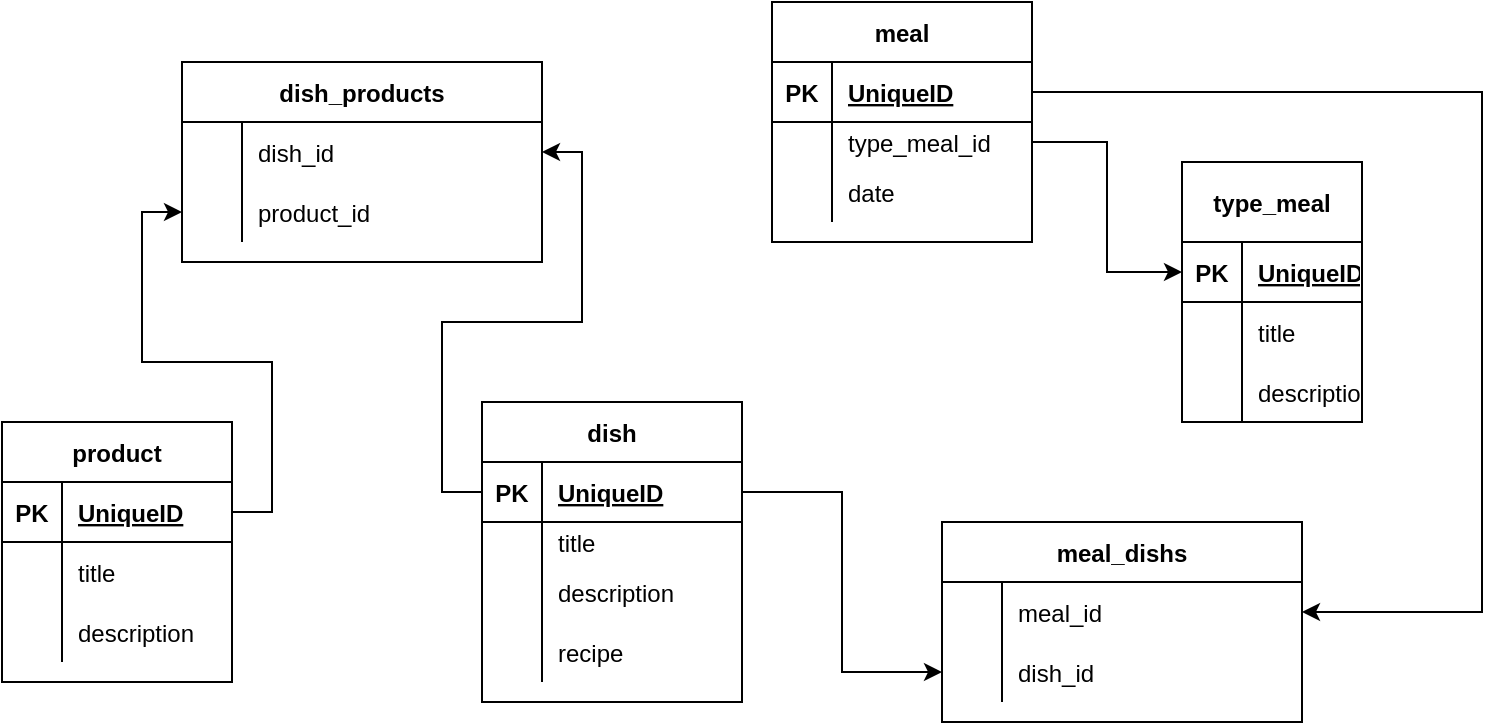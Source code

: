 <mxfile version="20.2.3" type="device" pages="3"><diagram id="FlyHzinecgSbocvWMt4-" name="food"><mxGraphModel dx="1746" dy="1032" grid="1" gridSize="10" guides="1" tooltips="1" connect="1" arrows="1" fold="1" page="1" pageScale="1" pageWidth="850" pageHeight="1100" math="0" shadow="0"><root><mxCell id="0"/><mxCell id="1" parent="0"/><mxCell id="GsCiwVvW0t4i1iv9nUYz-2" value="meal" style="shape=table;startSize=30;container=1;collapsible=1;childLayout=tableLayout;fixedRows=1;rowLines=0;fontStyle=1;align=center;resizeLast=1;" parent="1" vertex="1"><mxGeometry x="425" y="30" width="130" height="120" as="geometry"/></mxCell><mxCell id="GsCiwVvW0t4i1iv9nUYz-3" value="" style="shape=tableRow;horizontal=0;startSize=0;swimlaneHead=0;swimlaneBody=0;fillColor=none;collapsible=0;dropTarget=0;points=[[0,0.5],[1,0.5]];portConstraint=eastwest;top=0;left=0;right=0;bottom=1;" parent="GsCiwVvW0t4i1iv9nUYz-2" vertex="1"><mxGeometry y="30" width="130" height="30" as="geometry"/></mxCell><mxCell id="GsCiwVvW0t4i1iv9nUYz-4" value="PK" style="shape=partialRectangle;connectable=0;fillColor=none;top=0;left=0;bottom=0;right=0;fontStyle=1;overflow=hidden;" parent="GsCiwVvW0t4i1iv9nUYz-3" vertex="1"><mxGeometry width="30" height="30" as="geometry"><mxRectangle width="30" height="30" as="alternateBounds"/></mxGeometry></mxCell><mxCell id="GsCiwVvW0t4i1iv9nUYz-5" value="UniqueID" style="shape=partialRectangle;connectable=0;fillColor=none;top=0;left=0;bottom=0;right=0;align=left;spacingLeft=6;fontStyle=5;overflow=hidden;" parent="GsCiwVvW0t4i1iv9nUYz-3" vertex="1"><mxGeometry x="30" width="100" height="30" as="geometry"><mxRectangle width="100" height="30" as="alternateBounds"/></mxGeometry></mxCell><mxCell id="GsCiwVvW0t4i1iv9nUYz-6" value="" style="shape=tableRow;horizontal=0;startSize=0;swimlaneHead=0;swimlaneBody=0;fillColor=none;collapsible=0;dropTarget=0;points=[[0,0.5],[1,0.5]];portConstraint=eastwest;top=0;left=0;right=0;bottom=0;" parent="GsCiwVvW0t4i1iv9nUYz-2" vertex="1"><mxGeometry y="60" width="130" height="20" as="geometry"/></mxCell><mxCell id="GsCiwVvW0t4i1iv9nUYz-7" value="" style="shape=partialRectangle;connectable=0;fillColor=none;top=0;left=0;bottom=0;right=0;editable=1;overflow=hidden;" parent="GsCiwVvW0t4i1iv9nUYz-6" vertex="1"><mxGeometry width="30" height="20" as="geometry"><mxRectangle width="30" height="20" as="alternateBounds"/></mxGeometry></mxCell><mxCell id="GsCiwVvW0t4i1iv9nUYz-8" value="type_meal_id" style="shape=partialRectangle;connectable=0;fillColor=none;top=0;left=0;bottom=0;right=0;align=left;spacingLeft=6;overflow=hidden;" parent="GsCiwVvW0t4i1iv9nUYz-6" vertex="1"><mxGeometry x="30" width="100" height="20" as="geometry"><mxRectangle width="100" height="20" as="alternateBounds"/></mxGeometry></mxCell><mxCell id="GsCiwVvW0t4i1iv9nUYz-9" value="" style="shape=tableRow;horizontal=0;startSize=0;swimlaneHead=0;swimlaneBody=0;fillColor=none;collapsible=0;dropTarget=0;points=[[0,0.5],[1,0.5]];portConstraint=eastwest;top=0;left=0;right=0;bottom=0;" parent="GsCiwVvW0t4i1iv9nUYz-2" vertex="1"><mxGeometry y="80" width="130" height="30" as="geometry"/></mxCell><mxCell id="GsCiwVvW0t4i1iv9nUYz-10" value="" style="shape=partialRectangle;connectable=0;fillColor=none;top=0;left=0;bottom=0;right=0;editable=1;overflow=hidden;" parent="GsCiwVvW0t4i1iv9nUYz-9" vertex="1"><mxGeometry width="30" height="30" as="geometry"><mxRectangle width="30" height="30" as="alternateBounds"/></mxGeometry></mxCell><mxCell id="GsCiwVvW0t4i1iv9nUYz-11" value="date" style="shape=partialRectangle;connectable=0;fillColor=none;top=0;left=0;bottom=0;right=0;align=left;spacingLeft=6;overflow=hidden;" parent="GsCiwVvW0t4i1iv9nUYz-9" vertex="1"><mxGeometry x="30" width="100" height="30" as="geometry"><mxRectangle width="100" height="30" as="alternateBounds"/></mxGeometry></mxCell><mxCell id="GsCiwVvW0t4i1iv9nUYz-15" value="type_meal" style="shape=table;startSize=40;container=1;collapsible=1;childLayout=tableLayout;fixedRows=1;rowLines=0;fontStyle=1;align=center;resizeLast=1;" parent="1" vertex="1"><mxGeometry x="630" y="110" width="90" height="130" as="geometry"><mxRectangle x="550" y="240" width="100" height="30" as="alternateBounds"/></mxGeometry></mxCell><mxCell id="GsCiwVvW0t4i1iv9nUYz-16" value="" style="shape=tableRow;horizontal=0;startSize=0;swimlaneHead=0;swimlaneBody=0;fillColor=none;collapsible=0;dropTarget=0;points=[[0,0.5],[1,0.5]];portConstraint=eastwest;top=0;left=0;right=0;bottom=1;" parent="GsCiwVvW0t4i1iv9nUYz-15" vertex="1"><mxGeometry y="40" width="90" height="30" as="geometry"/></mxCell><mxCell id="GsCiwVvW0t4i1iv9nUYz-17" value="PK" style="shape=partialRectangle;connectable=0;fillColor=none;top=0;left=0;bottom=0;right=0;fontStyle=1;overflow=hidden;" parent="GsCiwVvW0t4i1iv9nUYz-16" vertex="1"><mxGeometry width="30" height="30" as="geometry"><mxRectangle width="30" height="30" as="alternateBounds"/></mxGeometry></mxCell><mxCell id="GsCiwVvW0t4i1iv9nUYz-18" value="UniqueID" style="shape=partialRectangle;connectable=0;fillColor=none;top=0;left=0;bottom=0;right=0;align=left;spacingLeft=6;fontStyle=5;overflow=hidden;" parent="GsCiwVvW0t4i1iv9nUYz-16" vertex="1"><mxGeometry x="30" width="60" height="30" as="geometry"><mxRectangle width="60" height="30" as="alternateBounds"/></mxGeometry></mxCell><mxCell id="GsCiwVvW0t4i1iv9nUYz-19" value="" style="shape=tableRow;horizontal=0;startSize=0;swimlaneHead=0;swimlaneBody=0;fillColor=none;collapsible=0;dropTarget=0;points=[[0,0.5],[1,0.5]];portConstraint=eastwest;top=0;left=0;right=0;bottom=0;" parent="GsCiwVvW0t4i1iv9nUYz-15" vertex="1"><mxGeometry y="70" width="90" height="30" as="geometry"/></mxCell><mxCell id="GsCiwVvW0t4i1iv9nUYz-20" value="" style="shape=partialRectangle;connectable=0;fillColor=none;top=0;left=0;bottom=0;right=0;editable=1;overflow=hidden;" parent="GsCiwVvW0t4i1iv9nUYz-19" vertex="1"><mxGeometry width="30" height="30" as="geometry"><mxRectangle width="30" height="30" as="alternateBounds"/></mxGeometry></mxCell><mxCell id="GsCiwVvW0t4i1iv9nUYz-21" value="title" style="shape=partialRectangle;connectable=0;fillColor=none;top=0;left=0;bottom=0;right=0;align=left;spacingLeft=6;overflow=hidden;" parent="GsCiwVvW0t4i1iv9nUYz-19" vertex="1"><mxGeometry x="30" width="60" height="30" as="geometry"><mxRectangle width="60" height="30" as="alternateBounds"/></mxGeometry></mxCell><mxCell id="GsCiwVvW0t4i1iv9nUYz-22" value="" style="shape=tableRow;horizontal=0;startSize=0;swimlaneHead=0;swimlaneBody=0;fillColor=none;collapsible=0;dropTarget=0;points=[[0,0.5],[1,0.5]];portConstraint=eastwest;top=0;left=0;right=0;bottom=0;" parent="GsCiwVvW0t4i1iv9nUYz-15" vertex="1"><mxGeometry y="100" width="90" height="30" as="geometry"/></mxCell><mxCell id="GsCiwVvW0t4i1iv9nUYz-23" value="" style="shape=partialRectangle;connectable=0;fillColor=none;top=0;left=0;bottom=0;right=0;editable=1;overflow=hidden;" parent="GsCiwVvW0t4i1iv9nUYz-22" vertex="1"><mxGeometry width="30" height="30" as="geometry"><mxRectangle width="30" height="30" as="alternateBounds"/></mxGeometry></mxCell><mxCell id="GsCiwVvW0t4i1iv9nUYz-24" value="description" style="shape=partialRectangle;connectable=0;fillColor=none;top=0;left=0;bottom=0;right=0;align=left;spacingLeft=6;overflow=hidden;" parent="GsCiwVvW0t4i1iv9nUYz-22" vertex="1"><mxGeometry x="30" width="60" height="30" as="geometry"><mxRectangle width="60" height="30" as="alternateBounds"/></mxGeometry></mxCell><mxCell id="GsCiwVvW0t4i1iv9nUYz-28" style="edgeStyle=orthogonalEdgeStyle;rounded=0;orthogonalLoop=1;jettySize=auto;html=1;entryX=0;entryY=0.5;entryDx=0;entryDy=0;" parent="1" source="GsCiwVvW0t4i1iv9nUYz-6" target="GsCiwVvW0t4i1iv9nUYz-16" edge="1"><mxGeometry relative="1" as="geometry"/></mxCell><mxCell id="GsCiwVvW0t4i1iv9nUYz-29" value="dish" style="shape=table;startSize=30;container=1;collapsible=1;childLayout=tableLayout;fixedRows=1;rowLines=0;fontStyle=1;align=center;resizeLast=1;strokeColor=default;fillColor=none;" parent="1" vertex="1"><mxGeometry x="280" y="230" width="130" height="150" as="geometry"/></mxCell><mxCell id="GsCiwVvW0t4i1iv9nUYz-30" value="" style="shape=tableRow;horizontal=0;startSize=0;swimlaneHead=0;swimlaneBody=0;fillColor=none;collapsible=0;dropTarget=0;points=[[0,0.5],[1,0.5]];portConstraint=eastwest;top=0;left=0;right=0;bottom=1;strokeColor=default;" parent="GsCiwVvW0t4i1iv9nUYz-29" vertex="1"><mxGeometry y="30" width="130" height="30" as="geometry"/></mxCell><mxCell id="GsCiwVvW0t4i1iv9nUYz-31" value="PK" style="shape=partialRectangle;connectable=0;fillColor=none;top=0;left=0;bottom=0;right=0;fontStyle=1;overflow=hidden;strokeColor=default;" parent="GsCiwVvW0t4i1iv9nUYz-30" vertex="1"><mxGeometry width="30" height="30" as="geometry"><mxRectangle width="30" height="30" as="alternateBounds"/></mxGeometry></mxCell><mxCell id="GsCiwVvW0t4i1iv9nUYz-32" value="UniqueID" style="shape=partialRectangle;connectable=0;fillColor=none;top=0;left=0;bottom=0;right=0;align=left;spacingLeft=6;fontStyle=5;overflow=hidden;strokeColor=default;" parent="GsCiwVvW0t4i1iv9nUYz-30" vertex="1"><mxGeometry x="30" width="100" height="30" as="geometry"><mxRectangle width="100" height="30" as="alternateBounds"/></mxGeometry></mxCell><mxCell id="GsCiwVvW0t4i1iv9nUYz-33" value="" style="shape=tableRow;horizontal=0;startSize=0;swimlaneHead=0;swimlaneBody=0;fillColor=none;collapsible=0;dropTarget=0;points=[[0,0.5],[1,0.5]];portConstraint=eastwest;top=0;left=0;right=0;bottom=0;strokeColor=default;" parent="GsCiwVvW0t4i1iv9nUYz-29" vertex="1"><mxGeometry y="60" width="130" height="20" as="geometry"/></mxCell><mxCell id="GsCiwVvW0t4i1iv9nUYz-34" value="" style="shape=partialRectangle;connectable=0;fillColor=none;top=0;left=0;bottom=0;right=0;editable=1;overflow=hidden;strokeColor=default;" parent="GsCiwVvW0t4i1iv9nUYz-33" vertex="1"><mxGeometry width="30" height="20" as="geometry"><mxRectangle width="30" height="20" as="alternateBounds"/></mxGeometry></mxCell><mxCell id="GsCiwVvW0t4i1iv9nUYz-35" value="title" style="shape=partialRectangle;connectable=0;fillColor=none;top=0;left=0;bottom=0;right=0;align=left;spacingLeft=6;overflow=hidden;strokeColor=default;" parent="GsCiwVvW0t4i1iv9nUYz-33" vertex="1"><mxGeometry x="30" width="100" height="20" as="geometry"><mxRectangle width="100" height="20" as="alternateBounds"/></mxGeometry></mxCell><mxCell id="GsCiwVvW0t4i1iv9nUYz-36" value="" style="shape=tableRow;horizontal=0;startSize=0;swimlaneHead=0;swimlaneBody=0;fillColor=none;collapsible=0;dropTarget=0;points=[[0,0.5],[1,0.5]];portConstraint=eastwest;top=0;left=0;right=0;bottom=0;strokeColor=default;" parent="GsCiwVvW0t4i1iv9nUYz-29" vertex="1"><mxGeometry y="80" width="130" height="30" as="geometry"/></mxCell><mxCell id="GsCiwVvW0t4i1iv9nUYz-37" value="" style="shape=partialRectangle;connectable=0;fillColor=none;top=0;left=0;bottom=0;right=0;editable=1;overflow=hidden;strokeColor=default;" parent="GsCiwVvW0t4i1iv9nUYz-36" vertex="1"><mxGeometry width="30" height="30" as="geometry"><mxRectangle width="30" height="30" as="alternateBounds"/></mxGeometry></mxCell><mxCell id="GsCiwVvW0t4i1iv9nUYz-38" value="description" style="shape=partialRectangle;connectable=0;fillColor=none;top=0;left=0;bottom=0;right=0;align=left;spacingLeft=6;overflow=hidden;strokeColor=default;" parent="GsCiwVvW0t4i1iv9nUYz-36" vertex="1"><mxGeometry x="30" width="100" height="30" as="geometry"><mxRectangle width="100" height="30" as="alternateBounds"/></mxGeometry></mxCell><mxCell id="GsCiwVvW0t4i1iv9nUYz-39" value="" style="shape=tableRow;horizontal=0;startSize=0;swimlaneHead=0;swimlaneBody=0;fillColor=none;collapsible=0;dropTarget=0;points=[[0,0.5],[1,0.5]];portConstraint=eastwest;top=0;left=0;right=0;bottom=0;strokeColor=default;" parent="GsCiwVvW0t4i1iv9nUYz-29" vertex="1"><mxGeometry y="110" width="130" height="30" as="geometry"/></mxCell><mxCell id="GsCiwVvW0t4i1iv9nUYz-40" value="" style="shape=partialRectangle;connectable=0;fillColor=none;top=0;left=0;bottom=0;right=0;editable=1;overflow=hidden;strokeColor=default;" parent="GsCiwVvW0t4i1iv9nUYz-39" vertex="1"><mxGeometry width="30" height="30" as="geometry"><mxRectangle width="30" height="30" as="alternateBounds"/></mxGeometry></mxCell><mxCell id="GsCiwVvW0t4i1iv9nUYz-41" value="recipe" style="shape=partialRectangle;connectable=0;fillColor=none;top=0;left=0;bottom=0;right=0;align=left;spacingLeft=6;overflow=hidden;strokeColor=default;" parent="GsCiwVvW0t4i1iv9nUYz-39" vertex="1"><mxGeometry x="30" width="100" height="30" as="geometry"><mxRectangle width="100" height="30" as="alternateBounds"/></mxGeometry></mxCell><mxCell id="GsCiwVvW0t4i1iv9nUYz-45" value="product" style="shape=table;startSize=30;container=1;collapsible=1;childLayout=tableLayout;fixedRows=1;rowLines=0;fontStyle=1;align=center;resizeLast=1;strokeColor=default;fillColor=none;" parent="1" vertex="1"><mxGeometry x="40" y="240" width="115" height="130" as="geometry"/></mxCell><mxCell id="GsCiwVvW0t4i1iv9nUYz-46" value="" style="shape=tableRow;horizontal=0;startSize=0;swimlaneHead=0;swimlaneBody=0;fillColor=none;collapsible=0;dropTarget=0;points=[[0,0.5],[1,0.5]];portConstraint=eastwest;top=0;left=0;right=0;bottom=1;strokeColor=default;" parent="GsCiwVvW0t4i1iv9nUYz-45" vertex="1"><mxGeometry y="30" width="115" height="30" as="geometry"/></mxCell><mxCell id="GsCiwVvW0t4i1iv9nUYz-47" value="PK" style="shape=partialRectangle;connectable=0;fillColor=none;top=0;left=0;bottom=0;right=0;fontStyle=1;overflow=hidden;strokeColor=default;" parent="GsCiwVvW0t4i1iv9nUYz-46" vertex="1"><mxGeometry width="30" height="30" as="geometry"><mxRectangle width="30" height="30" as="alternateBounds"/></mxGeometry></mxCell><mxCell id="GsCiwVvW0t4i1iv9nUYz-48" value="UniqueID" style="shape=partialRectangle;connectable=0;fillColor=none;top=0;left=0;bottom=0;right=0;align=left;spacingLeft=6;fontStyle=5;overflow=hidden;strokeColor=default;" parent="GsCiwVvW0t4i1iv9nUYz-46" vertex="1"><mxGeometry x="30" width="85" height="30" as="geometry"><mxRectangle width="85" height="30" as="alternateBounds"/></mxGeometry></mxCell><mxCell id="GsCiwVvW0t4i1iv9nUYz-49" value="" style="shape=tableRow;horizontal=0;startSize=0;swimlaneHead=0;swimlaneBody=0;fillColor=none;collapsible=0;dropTarget=0;points=[[0,0.5],[1,0.5]];portConstraint=eastwest;top=0;left=0;right=0;bottom=0;strokeColor=default;" parent="GsCiwVvW0t4i1iv9nUYz-45" vertex="1"><mxGeometry y="60" width="115" height="30" as="geometry"/></mxCell><mxCell id="GsCiwVvW0t4i1iv9nUYz-50" value="" style="shape=partialRectangle;connectable=0;fillColor=none;top=0;left=0;bottom=0;right=0;editable=1;overflow=hidden;strokeColor=default;" parent="GsCiwVvW0t4i1iv9nUYz-49" vertex="1"><mxGeometry width="30" height="30" as="geometry"><mxRectangle width="30" height="30" as="alternateBounds"/></mxGeometry></mxCell><mxCell id="GsCiwVvW0t4i1iv9nUYz-51" value="title" style="shape=partialRectangle;connectable=0;fillColor=none;top=0;left=0;bottom=0;right=0;align=left;spacingLeft=6;overflow=hidden;strokeColor=default;" parent="GsCiwVvW0t4i1iv9nUYz-49" vertex="1"><mxGeometry x="30" width="85" height="30" as="geometry"><mxRectangle width="85" height="30" as="alternateBounds"/></mxGeometry></mxCell><mxCell id="GsCiwVvW0t4i1iv9nUYz-52" value="" style="shape=tableRow;horizontal=0;startSize=0;swimlaneHead=0;swimlaneBody=0;fillColor=none;collapsible=0;dropTarget=0;points=[[0,0.5],[1,0.5]];portConstraint=eastwest;top=0;left=0;right=0;bottom=0;strokeColor=default;" parent="GsCiwVvW0t4i1iv9nUYz-45" vertex="1"><mxGeometry y="90" width="115" height="30" as="geometry"/></mxCell><mxCell id="GsCiwVvW0t4i1iv9nUYz-53" value="" style="shape=partialRectangle;connectable=0;fillColor=none;top=0;left=0;bottom=0;right=0;editable=1;overflow=hidden;strokeColor=default;" parent="GsCiwVvW0t4i1iv9nUYz-52" vertex="1"><mxGeometry width="30" height="30" as="geometry"><mxRectangle width="30" height="30" as="alternateBounds"/></mxGeometry></mxCell><mxCell id="GsCiwVvW0t4i1iv9nUYz-54" value="description" style="shape=partialRectangle;connectable=0;fillColor=none;top=0;left=0;bottom=0;right=0;align=left;spacingLeft=6;overflow=hidden;strokeColor=default;" parent="GsCiwVvW0t4i1iv9nUYz-52" vertex="1"><mxGeometry x="30" width="85" height="30" as="geometry"><mxRectangle width="85" height="30" as="alternateBounds"/></mxGeometry></mxCell><mxCell id="GsCiwVvW0t4i1iv9nUYz-58" value="meal_dishs" style="shape=table;startSize=30;container=1;collapsible=1;childLayout=tableLayout;fixedRows=1;rowLines=0;fontStyle=1;align=center;resizeLast=1;strokeColor=default;fillColor=none;" parent="1" vertex="1"><mxGeometry x="510" y="290" width="180" height="100" as="geometry"/></mxCell><mxCell id="GsCiwVvW0t4i1iv9nUYz-62" value="" style="shape=tableRow;horizontal=0;startSize=0;swimlaneHead=0;swimlaneBody=0;fillColor=none;collapsible=0;dropTarget=0;points=[[0,0.5],[1,0.5]];portConstraint=eastwest;top=0;left=0;right=0;bottom=0;strokeColor=default;" parent="GsCiwVvW0t4i1iv9nUYz-58" vertex="1"><mxGeometry y="30" width="180" height="30" as="geometry"/></mxCell><mxCell id="GsCiwVvW0t4i1iv9nUYz-63" value="" style="shape=partialRectangle;connectable=0;fillColor=none;top=0;left=0;bottom=0;right=0;editable=1;overflow=hidden;strokeColor=default;" parent="GsCiwVvW0t4i1iv9nUYz-62" vertex="1"><mxGeometry width="30" height="30" as="geometry"><mxRectangle width="30" height="30" as="alternateBounds"/></mxGeometry></mxCell><mxCell id="GsCiwVvW0t4i1iv9nUYz-64" value="meal_id" style="shape=partialRectangle;connectable=0;fillColor=none;top=0;left=0;bottom=0;right=0;align=left;spacingLeft=6;overflow=hidden;strokeColor=default;" parent="GsCiwVvW0t4i1iv9nUYz-62" vertex="1"><mxGeometry x="30" width="150" height="30" as="geometry"><mxRectangle width="150" height="30" as="alternateBounds"/></mxGeometry></mxCell><mxCell id="GsCiwVvW0t4i1iv9nUYz-65" value="" style="shape=tableRow;horizontal=0;startSize=0;swimlaneHead=0;swimlaneBody=0;fillColor=none;collapsible=0;dropTarget=0;points=[[0,0.5],[1,0.5]];portConstraint=eastwest;top=0;left=0;right=0;bottom=0;strokeColor=default;" parent="GsCiwVvW0t4i1iv9nUYz-58" vertex="1"><mxGeometry y="60" width="180" height="30" as="geometry"/></mxCell><mxCell id="GsCiwVvW0t4i1iv9nUYz-66" value="" style="shape=partialRectangle;connectable=0;fillColor=none;top=0;left=0;bottom=0;right=0;editable=1;overflow=hidden;strokeColor=default;" parent="GsCiwVvW0t4i1iv9nUYz-65" vertex="1"><mxGeometry width="30" height="30" as="geometry"><mxRectangle width="30" height="30" as="alternateBounds"/></mxGeometry></mxCell><mxCell id="GsCiwVvW0t4i1iv9nUYz-67" value="dish_id" style="shape=partialRectangle;connectable=0;fillColor=none;top=0;left=0;bottom=0;right=0;align=left;spacingLeft=6;overflow=hidden;strokeColor=default;" parent="GsCiwVvW0t4i1iv9nUYz-65" vertex="1"><mxGeometry x="30" width="150" height="30" as="geometry"><mxRectangle width="150" height="30" as="alternateBounds"/></mxGeometry></mxCell><mxCell id="GsCiwVvW0t4i1iv9nUYz-72" value="dish_products" style="shape=table;startSize=30;container=1;collapsible=1;childLayout=tableLayout;fixedRows=1;rowLines=0;fontStyle=1;align=center;resizeLast=1;strokeColor=default;fillColor=none;" parent="1" vertex="1"><mxGeometry x="130" y="60" width="180" height="100" as="geometry"/></mxCell><mxCell id="GsCiwVvW0t4i1iv9nUYz-76" value="" style="shape=tableRow;horizontal=0;startSize=0;swimlaneHead=0;swimlaneBody=0;fillColor=none;collapsible=0;dropTarget=0;points=[[0,0.5],[1,0.5]];portConstraint=eastwest;top=0;left=0;right=0;bottom=0;strokeColor=default;" parent="GsCiwVvW0t4i1iv9nUYz-72" vertex="1"><mxGeometry y="30" width="180" height="30" as="geometry"/></mxCell><mxCell id="GsCiwVvW0t4i1iv9nUYz-77" value="" style="shape=partialRectangle;connectable=0;fillColor=none;top=0;left=0;bottom=0;right=0;editable=1;overflow=hidden;strokeColor=default;" parent="GsCiwVvW0t4i1iv9nUYz-76" vertex="1"><mxGeometry width="30" height="30" as="geometry"><mxRectangle width="30" height="30" as="alternateBounds"/></mxGeometry></mxCell><mxCell id="GsCiwVvW0t4i1iv9nUYz-78" value="dish_id" style="shape=partialRectangle;connectable=0;fillColor=none;top=0;left=0;bottom=0;right=0;align=left;spacingLeft=6;overflow=hidden;strokeColor=default;" parent="GsCiwVvW0t4i1iv9nUYz-76" vertex="1"><mxGeometry x="30" width="150" height="30" as="geometry"><mxRectangle width="150" height="30" as="alternateBounds"/></mxGeometry></mxCell><mxCell id="GsCiwVvW0t4i1iv9nUYz-79" value="" style="shape=tableRow;horizontal=0;startSize=0;swimlaneHead=0;swimlaneBody=0;fillColor=none;collapsible=0;dropTarget=0;points=[[0,0.5],[1,0.5]];portConstraint=eastwest;top=0;left=0;right=0;bottom=0;strokeColor=default;" parent="GsCiwVvW0t4i1iv9nUYz-72" vertex="1"><mxGeometry y="60" width="180" height="30" as="geometry"/></mxCell><mxCell id="GsCiwVvW0t4i1iv9nUYz-80" value="" style="shape=partialRectangle;connectable=0;fillColor=none;top=0;left=0;bottom=0;right=0;editable=1;overflow=hidden;strokeColor=default;" parent="GsCiwVvW0t4i1iv9nUYz-79" vertex="1"><mxGeometry width="30" height="30" as="geometry"><mxRectangle width="30" height="30" as="alternateBounds"/></mxGeometry></mxCell><mxCell id="GsCiwVvW0t4i1iv9nUYz-81" value="product_id" style="shape=partialRectangle;connectable=0;fillColor=none;top=0;left=0;bottom=0;right=0;align=left;spacingLeft=6;overflow=hidden;strokeColor=default;" parent="GsCiwVvW0t4i1iv9nUYz-79" vertex="1"><mxGeometry x="30" width="150" height="30" as="geometry"><mxRectangle width="150" height="30" as="alternateBounds"/></mxGeometry></mxCell><mxCell id="GsCiwVvW0t4i1iv9nUYz-86" style="edgeStyle=orthogonalEdgeStyle;rounded=0;orthogonalLoop=1;jettySize=auto;html=1;entryX=0;entryY=0.5;entryDx=0;entryDy=0;" parent="1" source="GsCiwVvW0t4i1iv9nUYz-30" target="GsCiwVvW0t4i1iv9nUYz-65" edge="1"><mxGeometry relative="1" as="geometry"/></mxCell><mxCell id="GsCiwVvW0t4i1iv9nUYz-87" style="edgeStyle=orthogonalEdgeStyle;rounded=0;orthogonalLoop=1;jettySize=auto;html=1;entryX=1;entryY=0.5;entryDx=0;entryDy=0;" parent="1" source="GsCiwVvW0t4i1iv9nUYz-30" target="GsCiwVvW0t4i1iv9nUYz-76" edge="1"><mxGeometry relative="1" as="geometry"/></mxCell><mxCell id="GsCiwVvW0t4i1iv9nUYz-88" style="edgeStyle=orthogonalEdgeStyle;rounded=0;orthogonalLoop=1;jettySize=auto;html=1;entryX=0;entryY=0.5;entryDx=0;entryDy=0;" parent="1" source="GsCiwVvW0t4i1iv9nUYz-46" target="GsCiwVvW0t4i1iv9nUYz-79" edge="1"><mxGeometry relative="1" as="geometry"/></mxCell><mxCell id="GsCiwVvW0t4i1iv9nUYz-89" style="edgeStyle=orthogonalEdgeStyle;rounded=0;orthogonalLoop=1;jettySize=auto;html=1;entryX=1;entryY=0.5;entryDx=0;entryDy=0;" parent="1" source="GsCiwVvW0t4i1iv9nUYz-3" target="GsCiwVvW0t4i1iv9nUYz-62" edge="1"><mxGeometry relative="1" as="geometry"><Array as="points"><mxPoint x="780" y="75"/><mxPoint x="780" y="335"/></Array></mxGeometry></mxCell></root></mxGraphModel></diagram><diagram id="1wQtNTaBqS--8zmIfqPz" name="diary &amp; contacts"><mxGraphModel dx="1746" dy="1032" grid="1" gridSize="10" guides="1" tooltips="1" connect="1" arrows="1" fold="1" page="1" pageScale="1" pageWidth="850" pageHeight="1100" math="0" shadow="0"><root><mxCell id="0"/><mxCell id="1" parent="0"/><mxCell id="bB1Dd0ZSzIkGQTeh76jI-1" value="note" style="shape=table;startSize=30;container=1;collapsible=1;childLayout=tableLayout;fixedRows=0;rowLines=0;fontStyle=1;align=center;resizeLast=1;strokeColor=default;fillColor=none;" parent="1" vertex="1"><mxGeometry x="40" y="100" width="180" height="276" as="geometry"/></mxCell><mxCell id="bB1Dd0ZSzIkGQTeh76jI-2" value="" style="shape=tableRow;horizontal=0;startSize=0;swimlaneHead=0;swimlaneBody=0;fillColor=none;collapsible=0;dropTarget=0;points=[[0,0.5],[1,0.5]];portConstraint=eastwest;top=0;left=0;right=0;bottom=1;strokeColor=default;" parent="bB1Dd0ZSzIkGQTeh76jI-1" vertex="1"><mxGeometry y="30" width="180" height="36" as="geometry"/></mxCell><mxCell id="bB1Dd0ZSzIkGQTeh76jI-3" value="PK" style="shape=partialRectangle;connectable=0;fillColor=none;top=0;left=0;bottom=0;right=0;fontStyle=1;overflow=hidden;strokeColor=default;" parent="bB1Dd0ZSzIkGQTeh76jI-2" vertex="1"><mxGeometry width="30" height="36" as="geometry"><mxRectangle width="30" height="36" as="alternateBounds"/></mxGeometry></mxCell><mxCell id="bB1Dd0ZSzIkGQTeh76jI-4" value="UniqueID" style="shape=partialRectangle;connectable=0;fillColor=none;top=0;left=0;bottom=0;right=0;align=left;spacingLeft=6;fontStyle=5;overflow=hidden;strokeColor=default;" parent="bB1Dd0ZSzIkGQTeh76jI-2" vertex="1"><mxGeometry x="30" width="150" height="36" as="geometry"><mxRectangle width="150" height="36" as="alternateBounds"/></mxGeometry></mxCell><mxCell id="bB1Dd0ZSzIkGQTeh76jI-17" value="" style="shape=tableRow;horizontal=0;startSize=0;swimlaneHead=0;swimlaneBody=0;fillColor=none;collapsible=0;dropTarget=0;points=[[0,0.5],[1,0.5]];portConstraint=eastwest;top=0;left=0;right=0;bottom=0;strokeColor=default;" parent="bB1Dd0ZSzIkGQTeh76jI-1" vertex="1"><mxGeometry y="66" width="180" height="34" as="geometry"/></mxCell><mxCell id="bB1Dd0ZSzIkGQTeh76jI-18" value="" style="shape=partialRectangle;connectable=0;fillColor=none;top=0;left=0;bottom=0;right=0;editable=1;overflow=hidden;strokeColor=default;" parent="bB1Dd0ZSzIkGQTeh76jI-17" vertex="1"><mxGeometry width="30" height="34" as="geometry"><mxRectangle width="30" height="34" as="alternateBounds"/></mxGeometry></mxCell><mxCell id="bB1Dd0ZSzIkGQTeh76jI-19" value="diary_id&#10;" style="shape=partialRectangle;connectable=0;fillColor=none;top=0;left=0;bottom=0;right=0;align=left;spacingLeft=6;overflow=hidden;strokeColor=default;" parent="bB1Dd0ZSzIkGQTeh76jI-17" vertex="1"><mxGeometry x="30" width="150" height="34" as="geometry"><mxRectangle width="150" height="34" as="alternateBounds"/></mxGeometry></mxCell><mxCell id="bB1Dd0ZSzIkGQTeh76jI-5" value="" style="shape=tableRow;horizontal=0;startSize=0;swimlaneHead=0;swimlaneBody=0;fillColor=none;collapsible=0;dropTarget=0;points=[[0,0.5],[1,0.5]];portConstraint=eastwest;top=0;left=0;right=0;bottom=0;strokeColor=default;" parent="bB1Dd0ZSzIkGQTeh76jI-1" vertex="1"><mxGeometry y="100" width="180" height="34" as="geometry"/></mxCell><mxCell id="bB1Dd0ZSzIkGQTeh76jI-6" value="" style="shape=partialRectangle;connectable=0;fillColor=none;top=0;left=0;bottom=0;right=0;editable=1;overflow=hidden;strokeColor=default;" parent="bB1Dd0ZSzIkGQTeh76jI-5" vertex="1"><mxGeometry width="30" height="34" as="geometry"><mxRectangle width="30" height="34" as="alternateBounds"/></mxGeometry></mxCell><mxCell id="bB1Dd0ZSzIkGQTeh76jI-7" value="Дата " style="shape=partialRectangle;connectable=0;fillColor=none;top=0;left=0;bottom=0;right=0;align=left;spacingLeft=6;overflow=hidden;strokeColor=default;" parent="bB1Dd0ZSzIkGQTeh76jI-5" vertex="1"><mxGeometry x="30" width="150" height="34" as="geometry"><mxRectangle width="150" height="34" as="alternateBounds"/></mxGeometry></mxCell><mxCell id="bB1Dd0ZSzIkGQTeh76jI-8" value="" style="shape=tableRow;horizontal=0;startSize=0;swimlaneHead=0;swimlaneBody=0;fillColor=none;collapsible=0;dropTarget=0;points=[[0,0.5],[1,0.5]];portConstraint=eastwest;top=0;left=0;right=0;bottom=0;strokeColor=default;" parent="bB1Dd0ZSzIkGQTeh76jI-1" vertex="1"><mxGeometry y="134" width="180" height="40" as="geometry"/></mxCell><mxCell id="bB1Dd0ZSzIkGQTeh76jI-9" value="" style="shape=partialRectangle;connectable=0;fillColor=none;top=0;left=0;bottom=0;right=0;editable=1;overflow=hidden;strokeColor=default;" parent="bB1Dd0ZSzIkGQTeh76jI-8" vertex="1"><mxGeometry width="30" height="40" as="geometry"><mxRectangle width="30" height="40" as="alternateBounds"/></mxGeometry></mxCell><mxCell id="bB1Dd0ZSzIkGQTeh76jI-10" value="производительность_id" style="shape=partialRectangle;connectable=0;fillColor=none;top=0;left=0;bottom=0;right=0;align=left;spacingLeft=6;overflow=hidden;strokeColor=default;" parent="bB1Dd0ZSzIkGQTeh76jI-8" vertex="1"><mxGeometry x="30" width="150" height="40" as="geometry"><mxRectangle width="150" height="40" as="alternateBounds"/></mxGeometry></mxCell><mxCell id="bB1Dd0ZSzIkGQTeh76jI-11" value="" style="shape=tableRow;horizontal=0;startSize=0;swimlaneHead=0;swimlaneBody=0;fillColor=none;collapsible=0;dropTarget=0;points=[[0,0.5],[1,0.5]];portConstraint=eastwest;top=0;left=0;right=0;bottom=0;strokeColor=default;" parent="bB1Dd0ZSzIkGQTeh76jI-1" vertex="1"><mxGeometry y="174" width="180" height="34" as="geometry"/></mxCell><mxCell id="bB1Dd0ZSzIkGQTeh76jI-12" value="" style="shape=partialRectangle;connectable=0;fillColor=none;top=0;left=0;bottom=0;right=0;editable=1;overflow=hidden;strokeColor=default;" parent="bB1Dd0ZSzIkGQTeh76jI-11" vertex="1"><mxGeometry width="30" height="34" as="geometry"><mxRectangle width="30" height="34" as="alternateBounds"/></mxGeometry></mxCell><mxCell id="bB1Dd0ZSzIkGQTeh76jI-13" value="smile_id" style="shape=partialRectangle;connectable=0;fillColor=none;top=0;left=0;bottom=0;right=0;align=left;spacingLeft=6;overflow=hidden;strokeColor=default;" parent="bB1Dd0ZSzIkGQTeh76jI-11" vertex="1"><mxGeometry x="30" width="150" height="34" as="geometry"><mxRectangle width="150" height="34" as="alternateBounds"/></mxGeometry></mxCell><mxCell id="bB1Dd0ZSzIkGQTeh76jI-14" value="" style="shape=tableRow;horizontal=0;startSize=0;swimlaneHead=0;swimlaneBody=0;fillColor=none;collapsible=0;dropTarget=0;points=[[0,0.5],[1,0.5]];portConstraint=eastwest;top=0;left=0;right=0;bottom=0;strokeColor=default;" parent="bB1Dd0ZSzIkGQTeh76jI-1" vertex="1"><mxGeometry y="208" width="180" height="34" as="geometry"/></mxCell><mxCell id="bB1Dd0ZSzIkGQTeh76jI-15" value="" style="shape=partialRectangle;connectable=0;fillColor=none;top=0;left=0;bottom=0;right=0;editable=1;overflow=hidden;strokeColor=default;" parent="bB1Dd0ZSzIkGQTeh76jI-14" vertex="1"><mxGeometry width="30" height="34" as="geometry"><mxRectangle width="30" height="34" as="alternateBounds"/></mxGeometry></mxCell><mxCell id="bB1Dd0ZSzIkGQTeh76jI-16" value="title" style="shape=partialRectangle;connectable=0;fillColor=none;top=0;left=0;bottom=0;right=0;align=left;spacingLeft=6;overflow=hidden;strokeColor=default;" parent="bB1Dd0ZSzIkGQTeh76jI-14" vertex="1"><mxGeometry x="30" width="150" height="34" as="geometry"><mxRectangle width="150" height="34" as="alternateBounds"/></mxGeometry></mxCell><mxCell id="bB1Dd0ZSzIkGQTeh76jI-20" value="" style="shape=tableRow;horizontal=0;startSize=0;swimlaneHead=0;swimlaneBody=0;fillColor=none;collapsible=0;dropTarget=0;points=[[0,0.5],[1,0.5]];portConstraint=eastwest;top=0;left=0;right=0;bottom=0;strokeColor=default;" parent="bB1Dd0ZSzIkGQTeh76jI-1" vertex="1"><mxGeometry y="242" width="180" height="34" as="geometry"/></mxCell><mxCell id="bB1Dd0ZSzIkGQTeh76jI-21" value="" style="shape=partialRectangle;connectable=0;fillColor=none;top=0;left=0;bottom=0;right=0;editable=1;overflow=hidden;strokeColor=default;" parent="bB1Dd0ZSzIkGQTeh76jI-20" vertex="1"><mxGeometry width="30" height="34" as="geometry"><mxRectangle width="30" height="34" as="alternateBounds"/></mxGeometry></mxCell><mxCell id="bB1Dd0ZSzIkGQTeh76jI-22" value="text" style="shape=partialRectangle;connectable=0;fillColor=none;top=0;left=0;bottom=0;right=0;align=left;spacingLeft=6;overflow=hidden;strokeColor=default;" parent="bB1Dd0ZSzIkGQTeh76jI-20" vertex="1"><mxGeometry x="30" width="150" height="34" as="geometry"><mxRectangle width="150" height="34" as="alternateBounds"/></mxGeometry></mxCell><mxCell id="bB1Dd0ZSzIkGQTeh76jI-23" value="diary" style="shape=table;startSize=30;container=1;collapsible=1;childLayout=tableLayout;fixedRows=1;rowLines=0;fontStyle=1;align=center;resizeLast=1;strokeColor=default;fillColor=none;" parent="1" vertex="1"><mxGeometry x="310" y="100" width="180" height="130" as="geometry"/></mxCell><mxCell id="bB1Dd0ZSzIkGQTeh76jI-24" value="" style="shape=tableRow;horizontal=0;startSize=0;swimlaneHead=0;swimlaneBody=0;fillColor=none;collapsible=0;dropTarget=0;points=[[0,0.5],[1,0.5]];portConstraint=eastwest;top=0;left=0;right=0;bottom=1;strokeColor=default;" parent="bB1Dd0ZSzIkGQTeh76jI-23" vertex="1"><mxGeometry y="30" width="180" height="30" as="geometry"/></mxCell><mxCell id="bB1Dd0ZSzIkGQTeh76jI-25" value="PK" style="shape=partialRectangle;connectable=0;fillColor=none;top=0;left=0;bottom=0;right=0;fontStyle=1;overflow=hidden;strokeColor=default;" parent="bB1Dd0ZSzIkGQTeh76jI-24" vertex="1"><mxGeometry width="30" height="30" as="geometry"><mxRectangle width="30" height="30" as="alternateBounds"/></mxGeometry></mxCell><mxCell id="bB1Dd0ZSzIkGQTeh76jI-26" value="UniqueID" style="shape=partialRectangle;connectable=0;fillColor=none;top=0;left=0;bottom=0;right=0;align=left;spacingLeft=6;fontStyle=5;overflow=hidden;strokeColor=default;" parent="bB1Dd0ZSzIkGQTeh76jI-24" vertex="1"><mxGeometry x="30" width="150" height="30" as="geometry"><mxRectangle width="150" height="30" as="alternateBounds"/></mxGeometry></mxCell><mxCell id="bB1Dd0ZSzIkGQTeh76jI-27" value="" style="shape=tableRow;horizontal=0;startSize=0;swimlaneHead=0;swimlaneBody=0;fillColor=none;collapsible=0;dropTarget=0;points=[[0,0.5],[1,0.5]];portConstraint=eastwest;top=0;left=0;right=0;bottom=0;strokeColor=default;" parent="bB1Dd0ZSzIkGQTeh76jI-23" vertex="1"><mxGeometry y="60" width="180" height="30" as="geometry"/></mxCell><mxCell id="bB1Dd0ZSzIkGQTeh76jI-28" value="" style="shape=partialRectangle;connectable=0;fillColor=none;top=0;left=0;bottom=0;right=0;editable=1;overflow=hidden;strokeColor=default;" parent="bB1Dd0ZSzIkGQTeh76jI-27" vertex="1"><mxGeometry width="30" height="30" as="geometry"><mxRectangle width="30" height="30" as="alternateBounds"/></mxGeometry></mxCell><mxCell id="bB1Dd0ZSzIkGQTeh76jI-29" value="user_id" style="shape=partialRectangle;connectable=0;fillColor=none;top=0;left=0;bottom=0;right=0;align=left;spacingLeft=6;overflow=hidden;strokeColor=default;" parent="bB1Dd0ZSzIkGQTeh76jI-27" vertex="1"><mxGeometry x="30" width="150" height="30" as="geometry"><mxRectangle width="150" height="30" as="alternateBounds"/></mxGeometry></mxCell><mxCell id="bB1Dd0ZSzIkGQTeh76jI-30" value="" style="shape=tableRow;horizontal=0;startSize=0;swimlaneHead=0;swimlaneBody=0;fillColor=none;collapsible=0;dropTarget=0;points=[[0,0.5],[1,0.5]];portConstraint=eastwest;top=0;left=0;right=0;bottom=0;strokeColor=default;" parent="bB1Dd0ZSzIkGQTeh76jI-23" vertex="1"><mxGeometry y="90" width="180" height="30" as="geometry"/></mxCell><mxCell id="bB1Dd0ZSzIkGQTeh76jI-31" value="" style="shape=partialRectangle;connectable=0;fillColor=none;top=0;left=0;bottom=0;right=0;editable=1;overflow=hidden;strokeColor=default;" parent="bB1Dd0ZSzIkGQTeh76jI-30" vertex="1"><mxGeometry width="30" height="30" as="geometry"><mxRectangle width="30" height="30" as="alternateBounds"/></mxGeometry></mxCell><mxCell id="bB1Dd0ZSzIkGQTeh76jI-32" value="title" style="shape=partialRectangle;connectable=0;fillColor=none;top=0;left=0;bottom=0;right=0;align=left;spacingLeft=6;overflow=hidden;strokeColor=default;" parent="bB1Dd0ZSzIkGQTeh76jI-30" vertex="1"><mxGeometry x="30" width="150" height="30" as="geometry"><mxRectangle width="150" height="30" as="alternateBounds"/></mxGeometry></mxCell><mxCell id="bB1Dd0ZSzIkGQTeh76jI-36" style="edgeStyle=orthogonalEdgeStyle;rounded=0;orthogonalLoop=1;jettySize=auto;html=1;entryX=0;entryY=0.5;entryDx=0;entryDy=0;" parent="1" source="bB1Dd0ZSzIkGQTeh76jI-17" target="bB1Dd0ZSzIkGQTeh76jI-24" edge="1"><mxGeometry relative="1" as="geometry"/></mxCell><mxCell id="bB1Dd0ZSzIkGQTeh76jI-44" value="Smile" style="shape=table;startSize=30;container=1;collapsible=1;childLayout=tableLayout;fixedRows=1;rowLines=0;fontStyle=1;align=center;resizeLast=1;strokeColor=default;fillColor=none;" parent="1" vertex="1"><mxGeometry x="580" y="320" width="180" height="130" as="geometry"/></mxCell><mxCell id="bB1Dd0ZSzIkGQTeh76jI-45" value="" style="shape=tableRow;horizontal=0;startSize=0;swimlaneHead=0;swimlaneBody=0;fillColor=none;collapsible=0;dropTarget=0;points=[[0,0.5],[1,0.5]];portConstraint=eastwest;top=0;left=0;right=0;bottom=1;strokeColor=default;" parent="bB1Dd0ZSzIkGQTeh76jI-44" vertex="1"><mxGeometry y="30" width="180" height="30" as="geometry"/></mxCell><mxCell id="bB1Dd0ZSzIkGQTeh76jI-46" value="PK" style="shape=partialRectangle;connectable=0;fillColor=none;top=0;left=0;bottom=0;right=0;fontStyle=1;overflow=hidden;strokeColor=default;" parent="bB1Dd0ZSzIkGQTeh76jI-45" vertex="1"><mxGeometry width="30" height="30" as="geometry"><mxRectangle width="30" height="30" as="alternateBounds"/></mxGeometry></mxCell><mxCell id="bB1Dd0ZSzIkGQTeh76jI-47" value="UniqueID" style="shape=partialRectangle;connectable=0;fillColor=none;top=0;left=0;bottom=0;right=0;align=left;spacingLeft=6;fontStyle=5;overflow=hidden;strokeColor=default;" parent="bB1Dd0ZSzIkGQTeh76jI-45" vertex="1"><mxGeometry x="30" width="150" height="30" as="geometry"><mxRectangle width="150" height="30" as="alternateBounds"/></mxGeometry></mxCell><mxCell id="bB1Dd0ZSzIkGQTeh76jI-48" value="" style="shape=tableRow;horizontal=0;startSize=0;swimlaneHead=0;swimlaneBody=0;fillColor=none;collapsible=0;dropTarget=0;points=[[0,0.5],[1,0.5]];portConstraint=eastwest;top=0;left=0;right=0;bottom=0;strokeColor=default;" parent="bB1Dd0ZSzIkGQTeh76jI-44" vertex="1"><mxGeometry y="60" width="180" height="30" as="geometry"/></mxCell><mxCell id="bB1Dd0ZSzIkGQTeh76jI-49" value="" style="shape=partialRectangle;connectable=0;fillColor=none;top=0;left=0;bottom=0;right=0;editable=1;overflow=hidden;strokeColor=default;" parent="bB1Dd0ZSzIkGQTeh76jI-48" vertex="1"><mxGeometry width="30" height="30" as="geometry"><mxRectangle width="30" height="30" as="alternateBounds"/></mxGeometry></mxCell><mxCell id="bB1Dd0ZSzIkGQTeh76jI-50" value="title" style="shape=partialRectangle;connectable=0;fillColor=none;top=0;left=0;bottom=0;right=0;align=left;spacingLeft=6;overflow=hidden;strokeColor=default;" parent="bB1Dd0ZSzIkGQTeh76jI-48" vertex="1"><mxGeometry x="30" width="150" height="30" as="geometry"><mxRectangle width="150" height="30" as="alternateBounds"/></mxGeometry></mxCell><mxCell id="bB1Dd0ZSzIkGQTeh76jI-51" value="" style="shape=tableRow;horizontal=0;startSize=0;swimlaneHead=0;swimlaneBody=0;fillColor=none;collapsible=0;dropTarget=0;points=[[0,0.5],[1,0.5]];portConstraint=eastwest;top=0;left=0;right=0;bottom=0;strokeColor=default;" parent="bB1Dd0ZSzIkGQTeh76jI-44" vertex="1"><mxGeometry y="90" width="180" height="30" as="geometry"/></mxCell><mxCell id="bB1Dd0ZSzIkGQTeh76jI-52" value="" style="shape=partialRectangle;connectable=0;fillColor=none;top=0;left=0;bottom=0;right=0;editable=1;overflow=hidden;strokeColor=default;" parent="bB1Dd0ZSzIkGQTeh76jI-51" vertex="1"><mxGeometry width="30" height="30" as="geometry"><mxRectangle width="30" height="30" as="alternateBounds"/></mxGeometry></mxCell><mxCell id="bB1Dd0ZSzIkGQTeh76jI-53" value="description" style="shape=partialRectangle;connectable=0;fillColor=none;top=0;left=0;bottom=0;right=0;align=left;spacingLeft=6;overflow=hidden;strokeColor=default;" parent="bB1Dd0ZSzIkGQTeh76jI-51" vertex="1"><mxGeometry x="30" width="150" height="30" as="geometry"><mxRectangle width="150" height="30" as="alternateBounds"/></mxGeometry></mxCell><mxCell id="bB1Dd0ZSzIkGQTeh76jI-57" value="Производительность" style="shape=table;startSize=30;container=1;collapsible=1;childLayout=tableLayout;fixedRows=1;rowLines=0;fontStyle=1;align=center;resizeLast=1;strokeColor=default;fillColor=none;" parent="1" vertex="1"><mxGeometry x="570" y="100" width="180" height="130" as="geometry"/></mxCell><mxCell id="bB1Dd0ZSzIkGQTeh76jI-58" value="" style="shape=tableRow;horizontal=0;startSize=0;swimlaneHead=0;swimlaneBody=0;fillColor=none;collapsible=0;dropTarget=0;points=[[0,0.5],[1,0.5]];portConstraint=eastwest;top=0;left=0;right=0;bottom=1;strokeColor=default;" parent="bB1Dd0ZSzIkGQTeh76jI-57" vertex="1"><mxGeometry y="30" width="180" height="30" as="geometry"/></mxCell><mxCell id="bB1Dd0ZSzIkGQTeh76jI-59" value="PK" style="shape=partialRectangle;connectable=0;fillColor=none;top=0;left=0;bottom=0;right=0;fontStyle=1;overflow=hidden;strokeColor=default;" parent="bB1Dd0ZSzIkGQTeh76jI-58" vertex="1"><mxGeometry width="30" height="30" as="geometry"><mxRectangle width="30" height="30" as="alternateBounds"/></mxGeometry></mxCell><mxCell id="bB1Dd0ZSzIkGQTeh76jI-60" value="UniqueID" style="shape=partialRectangle;connectable=0;fillColor=none;top=0;left=0;bottom=0;right=0;align=left;spacingLeft=6;fontStyle=5;overflow=hidden;strokeColor=default;" parent="bB1Dd0ZSzIkGQTeh76jI-58" vertex="1"><mxGeometry x="30" width="150" height="30" as="geometry"><mxRectangle width="150" height="30" as="alternateBounds"/></mxGeometry></mxCell><mxCell id="bB1Dd0ZSzIkGQTeh76jI-61" value="" style="shape=tableRow;horizontal=0;startSize=0;swimlaneHead=0;swimlaneBody=0;fillColor=none;collapsible=0;dropTarget=0;points=[[0,0.5],[1,0.5]];portConstraint=eastwest;top=0;left=0;right=0;bottom=0;strokeColor=default;" parent="bB1Dd0ZSzIkGQTeh76jI-57" vertex="1"><mxGeometry y="60" width="180" height="30" as="geometry"/></mxCell><mxCell id="bB1Dd0ZSzIkGQTeh76jI-62" value="" style="shape=partialRectangle;connectable=0;fillColor=none;top=0;left=0;bottom=0;right=0;editable=1;overflow=hidden;strokeColor=default;" parent="bB1Dd0ZSzIkGQTeh76jI-61" vertex="1"><mxGeometry width="30" height="30" as="geometry"><mxRectangle width="30" height="30" as="alternateBounds"/></mxGeometry></mxCell><mxCell id="bB1Dd0ZSzIkGQTeh76jI-63" value="title" style="shape=partialRectangle;connectable=0;fillColor=none;top=0;left=0;bottom=0;right=0;align=left;spacingLeft=6;overflow=hidden;strokeColor=default;" parent="bB1Dd0ZSzIkGQTeh76jI-61" vertex="1"><mxGeometry x="30" width="150" height="30" as="geometry"><mxRectangle width="150" height="30" as="alternateBounds"/></mxGeometry></mxCell><mxCell id="bB1Dd0ZSzIkGQTeh76jI-64" value="" style="shape=tableRow;horizontal=0;startSize=0;swimlaneHead=0;swimlaneBody=0;fillColor=none;collapsible=0;dropTarget=0;points=[[0,0.5],[1,0.5]];portConstraint=eastwest;top=0;left=0;right=0;bottom=0;strokeColor=default;" parent="bB1Dd0ZSzIkGQTeh76jI-57" vertex="1"><mxGeometry y="90" width="180" height="30" as="geometry"/></mxCell><mxCell id="bB1Dd0ZSzIkGQTeh76jI-65" value="" style="shape=partialRectangle;connectable=0;fillColor=none;top=0;left=0;bottom=0;right=0;editable=1;overflow=hidden;strokeColor=default;" parent="bB1Dd0ZSzIkGQTeh76jI-64" vertex="1"><mxGeometry width="30" height="30" as="geometry"><mxRectangle width="30" height="30" as="alternateBounds"/></mxGeometry></mxCell><mxCell id="bB1Dd0ZSzIkGQTeh76jI-66" value="description" style="shape=partialRectangle;connectable=0;fillColor=none;top=0;left=0;bottom=0;right=0;align=left;spacingLeft=6;overflow=hidden;strokeColor=default;" parent="bB1Dd0ZSzIkGQTeh76jI-64" vertex="1"><mxGeometry x="30" width="150" height="30" as="geometry"><mxRectangle width="150" height="30" as="alternateBounds"/></mxGeometry></mxCell><mxCell id="bB1Dd0ZSzIkGQTeh76jI-70" style="edgeStyle=orthogonalEdgeStyle;rounded=0;orthogonalLoop=1;jettySize=auto;html=1;entryX=0;entryY=0.5;entryDx=0;entryDy=0;" parent="1" source="bB1Dd0ZSzIkGQTeh76jI-8" target="bB1Dd0ZSzIkGQTeh76jI-58" edge="1"><mxGeometry relative="1" as="geometry"><Array as="points"><mxPoint x="510" y="254"/><mxPoint x="510" y="145"/></Array></mxGeometry></mxCell><mxCell id="bB1Dd0ZSzIkGQTeh76jI-72" value="People" style="shape=table;startSize=30;container=1;collapsible=1;childLayout=tableLayout;fixedRows=1;rowLines=0;fontStyle=1;align=center;resizeLast=1;strokeColor=default;fillColor=none;" parent="1" vertex="1"><mxGeometry x="50" y="410" width="180" height="280" as="geometry"/></mxCell><mxCell id="bB1Dd0ZSzIkGQTeh76jI-73" value="" style="shape=tableRow;horizontal=0;startSize=0;swimlaneHead=0;swimlaneBody=0;fillColor=none;collapsible=0;dropTarget=0;points=[[0,0.5],[1,0.5]];portConstraint=eastwest;top=0;left=0;right=0;bottom=1;strokeColor=default;" parent="bB1Dd0ZSzIkGQTeh76jI-72" vertex="1"><mxGeometry y="30" width="180" height="30" as="geometry"/></mxCell><mxCell id="bB1Dd0ZSzIkGQTeh76jI-74" value="PK" style="shape=partialRectangle;connectable=0;fillColor=none;top=0;left=0;bottom=0;right=0;fontStyle=1;overflow=hidden;strokeColor=default;" parent="bB1Dd0ZSzIkGQTeh76jI-73" vertex="1"><mxGeometry width="30" height="30" as="geometry"><mxRectangle width="30" height="30" as="alternateBounds"/></mxGeometry></mxCell><mxCell id="bB1Dd0ZSzIkGQTeh76jI-75" value="UniqueID" style="shape=partialRectangle;connectable=0;fillColor=none;top=0;left=0;bottom=0;right=0;align=left;spacingLeft=6;fontStyle=5;overflow=hidden;strokeColor=default;" parent="bB1Dd0ZSzIkGQTeh76jI-73" vertex="1"><mxGeometry x="30" width="150" height="30" as="geometry"><mxRectangle width="150" height="30" as="alternateBounds"/></mxGeometry></mxCell><mxCell id="bB1Dd0ZSzIkGQTeh76jI-76" value="" style="shape=tableRow;horizontal=0;startSize=0;swimlaneHead=0;swimlaneBody=0;fillColor=none;collapsible=0;dropTarget=0;points=[[0,0.5],[1,0.5]];portConstraint=eastwest;top=0;left=0;right=0;bottom=0;strokeColor=default;" parent="bB1Dd0ZSzIkGQTeh76jI-72" vertex="1"><mxGeometry y="60" width="180" height="30" as="geometry"/></mxCell><mxCell id="bB1Dd0ZSzIkGQTeh76jI-77" value="" style="shape=partialRectangle;connectable=0;fillColor=none;top=0;left=0;bottom=0;right=0;editable=1;overflow=hidden;strokeColor=default;" parent="bB1Dd0ZSzIkGQTeh76jI-76" vertex="1"><mxGeometry width="30" height="30" as="geometry"><mxRectangle width="30" height="30" as="alternateBounds"/></mxGeometry></mxCell><mxCell id="bB1Dd0ZSzIkGQTeh76jI-78" value="user_id" style="shape=partialRectangle;connectable=0;fillColor=none;top=0;left=0;bottom=0;right=0;align=left;spacingLeft=6;overflow=hidden;strokeColor=default;" parent="bB1Dd0ZSzIkGQTeh76jI-76" vertex="1"><mxGeometry x="30" width="150" height="30" as="geometry"><mxRectangle width="150" height="30" as="alternateBounds"/></mxGeometry></mxCell><mxCell id="bB1Dd0ZSzIkGQTeh76jI-79" value="" style="shape=tableRow;horizontal=0;startSize=0;swimlaneHead=0;swimlaneBody=0;fillColor=none;collapsible=0;dropTarget=0;points=[[0,0.5],[1,0.5]];portConstraint=eastwest;top=0;left=0;right=0;bottom=0;strokeColor=default;" parent="bB1Dd0ZSzIkGQTeh76jI-72" vertex="1"><mxGeometry y="90" width="180" height="30" as="geometry"/></mxCell><mxCell id="bB1Dd0ZSzIkGQTeh76jI-80" value="" style="shape=partialRectangle;connectable=0;fillColor=none;top=0;left=0;bottom=0;right=0;editable=1;overflow=hidden;strokeColor=default;" parent="bB1Dd0ZSzIkGQTeh76jI-79" vertex="1"><mxGeometry width="30" height="30" as="geometry"><mxRectangle width="30" height="30" as="alternateBounds"/></mxGeometry></mxCell><mxCell id="bB1Dd0ZSzIkGQTeh76jI-81" value="first_name" style="shape=partialRectangle;connectable=0;fillColor=none;top=0;left=0;bottom=0;right=0;align=left;spacingLeft=6;overflow=hidden;strokeColor=default;" parent="bB1Dd0ZSzIkGQTeh76jI-79" vertex="1"><mxGeometry x="30" width="150" height="30" as="geometry"><mxRectangle width="150" height="30" as="alternateBounds"/></mxGeometry></mxCell><mxCell id="bB1Dd0ZSzIkGQTeh76jI-82" value="" style="shape=tableRow;horizontal=0;startSize=0;swimlaneHead=0;swimlaneBody=0;fillColor=none;collapsible=0;dropTarget=0;points=[[0,0.5],[1,0.5]];portConstraint=eastwest;top=0;left=0;right=0;bottom=0;strokeColor=default;" parent="bB1Dd0ZSzIkGQTeh76jI-72" vertex="1"><mxGeometry y="120" width="180" height="30" as="geometry"/></mxCell><mxCell id="bB1Dd0ZSzIkGQTeh76jI-83" value="" style="shape=partialRectangle;connectable=0;fillColor=none;top=0;left=0;bottom=0;right=0;editable=1;overflow=hidden;strokeColor=default;" parent="bB1Dd0ZSzIkGQTeh76jI-82" vertex="1"><mxGeometry width="30" height="30" as="geometry"><mxRectangle width="30" height="30" as="alternateBounds"/></mxGeometry></mxCell><mxCell id="bB1Dd0ZSzIkGQTeh76jI-84" value="second_name" style="shape=partialRectangle;connectable=0;fillColor=none;top=0;left=0;bottom=0;right=0;align=left;spacingLeft=6;overflow=hidden;strokeColor=default;" parent="bB1Dd0ZSzIkGQTeh76jI-82" vertex="1"><mxGeometry x="30" width="150" height="30" as="geometry"><mxRectangle width="150" height="30" as="alternateBounds"/></mxGeometry></mxCell><mxCell id="bB1Dd0ZSzIkGQTeh76jI-85" value="" style="shape=tableRow;horizontal=0;startSize=0;swimlaneHead=0;swimlaneBody=0;fillColor=none;collapsible=0;dropTarget=0;points=[[0,0.5],[1,0.5]];portConstraint=eastwest;top=0;left=0;right=0;bottom=0;strokeColor=default;" parent="bB1Dd0ZSzIkGQTeh76jI-72" vertex="1"><mxGeometry y="150" width="180" height="30" as="geometry"/></mxCell><mxCell id="bB1Dd0ZSzIkGQTeh76jI-86" value="" style="shape=partialRectangle;connectable=0;fillColor=none;top=0;left=0;bottom=0;right=0;editable=1;overflow=hidden;strokeColor=default;" parent="bB1Dd0ZSzIkGQTeh76jI-85" vertex="1"><mxGeometry width="30" height="30" as="geometry"><mxRectangle width="30" height="30" as="alternateBounds"/></mxGeometry></mxCell><mxCell id="bB1Dd0ZSzIkGQTeh76jI-87" value="last_name" style="shape=partialRectangle;connectable=0;fillColor=none;top=0;left=0;bottom=0;right=0;align=left;spacingLeft=6;overflow=hidden;strokeColor=default;" parent="bB1Dd0ZSzIkGQTeh76jI-85" vertex="1"><mxGeometry x="30" width="150" height="30" as="geometry"><mxRectangle width="150" height="30" as="alternateBounds"/></mxGeometry></mxCell><mxCell id="bB1Dd0ZSzIkGQTeh76jI-88" value="" style="shape=tableRow;horizontal=0;startSize=0;swimlaneHead=0;swimlaneBody=0;fillColor=none;collapsible=0;dropTarget=0;points=[[0,0.5],[1,0.5]];portConstraint=eastwest;top=0;left=0;right=0;bottom=0;strokeColor=default;" parent="bB1Dd0ZSzIkGQTeh76jI-72" vertex="1"><mxGeometry y="180" width="180" height="30" as="geometry"/></mxCell><mxCell id="bB1Dd0ZSzIkGQTeh76jI-89" value="" style="shape=partialRectangle;connectable=0;fillColor=none;top=0;left=0;bottom=0;right=0;editable=1;overflow=hidden;strokeColor=default;" parent="bB1Dd0ZSzIkGQTeh76jI-88" vertex="1"><mxGeometry width="30" height="30" as="geometry"><mxRectangle width="30" height="30" as="alternateBounds"/></mxGeometry></mxCell><mxCell id="bB1Dd0ZSzIkGQTeh76jI-90" value="group_id" style="shape=partialRectangle;connectable=0;fillColor=none;top=0;left=0;bottom=0;right=0;align=left;spacingLeft=6;overflow=hidden;strokeColor=default;" parent="bB1Dd0ZSzIkGQTeh76jI-88" vertex="1"><mxGeometry x="30" width="150" height="30" as="geometry"><mxRectangle width="150" height="30" as="alternateBounds"/></mxGeometry></mxCell><mxCell id="bB1Dd0ZSzIkGQTeh76jI-91" value="" style="shape=tableRow;horizontal=0;startSize=0;swimlaneHead=0;swimlaneBody=0;fillColor=none;collapsible=0;dropTarget=0;points=[[0,0.5],[1,0.5]];portConstraint=eastwest;top=0;left=0;right=0;bottom=0;strokeColor=default;" parent="bB1Dd0ZSzIkGQTeh76jI-72" vertex="1"><mxGeometry y="210" width="180" height="30" as="geometry"/></mxCell><mxCell id="bB1Dd0ZSzIkGQTeh76jI-92" value="" style="shape=partialRectangle;connectable=0;fillColor=none;top=0;left=0;bottom=0;right=0;editable=1;overflow=hidden;strokeColor=default;" parent="bB1Dd0ZSzIkGQTeh76jI-91" vertex="1"><mxGeometry width="30" height="30" as="geometry"><mxRectangle width="30" height="30" as="alternateBounds"/></mxGeometry></mxCell><mxCell id="bB1Dd0ZSzIkGQTeh76jI-93" value="male" style="shape=partialRectangle;connectable=0;fillColor=none;top=0;left=0;bottom=0;right=0;align=left;spacingLeft=6;overflow=hidden;strokeColor=default;" parent="bB1Dd0ZSzIkGQTeh76jI-91" vertex="1"><mxGeometry x="30" width="150" height="30" as="geometry"><mxRectangle width="150" height="30" as="alternateBounds"/></mxGeometry></mxCell><mxCell id="bB1Dd0ZSzIkGQTeh76jI-94" value="" style="shape=tableRow;horizontal=0;startSize=0;swimlaneHead=0;swimlaneBody=0;fillColor=none;collapsible=0;dropTarget=0;points=[[0,0.5],[1,0.5]];portConstraint=eastwest;top=0;left=0;right=0;bottom=0;strokeColor=default;" parent="bB1Dd0ZSzIkGQTeh76jI-72" vertex="1"><mxGeometry y="240" width="180" height="30" as="geometry"/></mxCell><mxCell id="bB1Dd0ZSzIkGQTeh76jI-95" value="" style="shape=partialRectangle;connectable=0;fillColor=none;top=0;left=0;bottom=0;right=0;editable=1;overflow=hidden;strokeColor=default;" parent="bB1Dd0ZSzIkGQTeh76jI-94" vertex="1"><mxGeometry width="30" height="30" as="geometry"><mxRectangle width="30" height="30" as="alternateBounds"/></mxGeometry></mxCell><mxCell id="bB1Dd0ZSzIkGQTeh76jI-96" value="description" style="shape=partialRectangle;connectable=0;fillColor=none;top=0;left=0;bottom=0;right=0;align=left;spacingLeft=6;overflow=hidden;strokeColor=default;" parent="bB1Dd0ZSzIkGQTeh76jI-94" vertex="1"><mxGeometry x="30" width="150" height="30" as="geometry"><mxRectangle width="150" height="30" as="alternateBounds"/></mxGeometry></mxCell><mxCell id="Kqe9YoBgpyY_4q0b-5qs-1" value="Contacts" style="shape=table;startSize=30;container=1;collapsible=1;childLayout=tableLayout;fixedRows=1;rowLines=0;fontStyle=1;align=center;resizeLast=1;strokeColor=default;fillColor=none;" parent="1" vertex="1"><mxGeometry x="350" y="420" width="180" height="190" as="geometry"/></mxCell><mxCell id="Kqe9YoBgpyY_4q0b-5qs-2" value="" style="shape=tableRow;horizontal=0;startSize=0;swimlaneHead=0;swimlaneBody=0;fillColor=none;collapsible=0;dropTarget=0;points=[[0,0.5],[1,0.5]];portConstraint=eastwest;top=0;left=0;right=0;bottom=1;strokeColor=default;" parent="Kqe9YoBgpyY_4q0b-5qs-1" vertex="1"><mxGeometry y="30" width="180" height="30" as="geometry"/></mxCell><mxCell id="Kqe9YoBgpyY_4q0b-5qs-3" value="PK" style="shape=partialRectangle;connectable=0;fillColor=none;top=0;left=0;bottom=0;right=0;fontStyle=1;overflow=hidden;strokeColor=default;" parent="Kqe9YoBgpyY_4q0b-5qs-2" vertex="1"><mxGeometry width="30" height="30" as="geometry"><mxRectangle width="30" height="30" as="alternateBounds"/></mxGeometry></mxCell><mxCell id="Kqe9YoBgpyY_4q0b-5qs-4" value="UniqueID" style="shape=partialRectangle;connectable=0;fillColor=none;top=0;left=0;bottom=0;right=0;align=left;spacingLeft=6;fontStyle=5;overflow=hidden;strokeColor=default;" parent="Kqe9YoBgpyY_4q0b-5qs-2" vertex="1"><mxGeometry x="30" width="150" height="30" as="geometry"><mxRectangle width="150" height="30" as="alternateBounds"/></mxGeometry></mxCell><mxCell id="Kqe9YoBgpyY_4q0b-5qs-5" value="" style="shape=tableRow;horizontal=0;startSize=0;swimlaneHead=0;swimlaneBody=0;fillColor=none;collapsible=0;dropTarget=0;points=[[0,0.5],[1,0.5]];portConstraint=eastwest;top=0;left=0;right=0;bottom=0;strokeColor=default;" parent="Kqe9YoBgpyY_4q0b-5qs-1" vertex="1"><mxGeometry y="60" width="180" height="30" as="geometry"/></mxCell><mxCell id="Kqe9YoBgpyY_4q0b-5qs-6" value="" style="shape=partialRectangle;connectable=0;fillColor=none;top=0;left=0;bottom=0;right=0;editable=1;overflow=hidden;strokeColor=default;" parent="Kqe9YoBgpyY_4q0b-5qs-5" vertex="1"><mxGeometry width="30" height="30" as="geometry"><mxRectangle width="30" height="30" as="alternateBounds"/></mxGeometry></mxCell><mxCell id="Kqe9YoBgpyY_4q0b-5qs-7" value="person_id" style="shape=partialRectangle;connectable=0;fillColor=none;top=0;left=0;bottom=0;right=0;align=left;spacingLeft=6;overflow=hidden;strokeColor=default;" parent="Kqe9YoBgpyY_4q0b-5qs-5" vertex="1"><mxGeometry x="30" width="150" height="30" as="geometry"><mxRectangle width="150" height="30" as="alternateBounds"/></mxGeometry></mxCell><mxCell id="Kqe9YoBgpyY_4q0b-5qs-27" value="" style="shape=tableRow;horizontal=0;startSize=0;swimlaneHead=0;swimlaneBody=0;fillColor=none;collapsible=0;dropTarget=0;points=[[0,0.5],[1,0.5]];portConstraint=eastwest;top=0;left=0;right=0;bottom=0;strokeColor=default;" parent="Kqe9YoBgpyY_4q0b-5qs-1" vertex="1"><mxGeometry y="90" width="180" height="30" as="geometry"/></mxCell><mxCell id="Kqe9YoBgpyY_4q0b-5qs-28" value="" style="shape=partialRectangle;connectable=0;fillColor=none;top=0;left=0;bottom=0;right=0;editable=1;overflow=hidden;strokeColor=default;" parent="Kqe9YoBgpyY_4q0b-5qs-27" vertex="1"><mxGeometry width="30" height="30" as="geometry"><mxRectangle width="30" height="30" as="alternateBounds"/></mxGeometry></mxCell><mxCell id="Kqe9YoBgpyY_4q0b-5qs-29" value="smile_id" style="shape=partialRectangle;connectable=0;fillColor=none;top=0;left=0;bottom=0;right=0;align=left;spacingLeft=6;overflow=hidden;strokeColor=default;" parent="Kqe9YoBgpyY_4q0b-5qs-27" vertex="1"><mxGeometry x="30" width="150" height="30" as="geometry"><mxRectangle width="150" height="30" as="alternateBounds"/></mxGeometry></mxCell><mxCell id="Kqe9YoBgpyY_4q0b-5qs-8" value="" style="shape=tableRow;horizontal=0;startSize=0;swimlaneHead=0;swimlaneBody=0;fillColor=none;collapsible=0;dropTarget=0;points=[[0,0.5],[1,0.5]];portConstraint=eastwest;top=0;left=0;right=0;bottom=0;strokeColor=default;" parent="Kqe9YoBgpyY_4q0b-5qs-1" vertex="1"><mxGeometry y="120" width="180" height="30" as="geometry"/></mxCell><mxCell id="Kqe9YoBgpyY_4q0b-5qs-9" value="" style="shape=partialRectangle;connectable=0;fillColor=none;top=0;left=0;bottom=0;right=0;editable=1;overflow=hidden;strokeColor=default;" parent="Kqe9YoBgpyY_4q0b-5qs-8" vertex="1"><mxGeometry width="30" height="30" as="geometry"><mxRectangle width="30" height="30" as="alternateBounds"/></mxGeometry></mxCell><mxCell id="Kqe9YoBgpyY_4q0b-5qs-10" value="type_contact_id" style="shape=partialRectangle;connectable=0;fillColor=none;top=0;left=0;bottom=0;right=0;align=left;spacingLeft=6;overflow=hidden;strokeColor=default;" parent="Kqe9YoBgpyY_4q0b-5qs-8" vertex="1"><mxGeometry x="30" width="150" height="30" as="geometry"><mxRectangle width="150" height="30" as="alternateBounds"/></mxGeometry></mxCell><mxCell id="Kqe9YoBgpyY_4q0b-5qs-11" value="" style="shape=tableRow;horizontal=0;startSize=0;swimlaneHead=0;swimlaneBody=0;fillColor=none;collapsible=0;dropTarget=0;points=[[0,0.5],[1,0.5]];portConstraint=eastwest;top=0;left=0;right=0;bottom=0;strokeColor=default;" parent="Kqe9YoBgpyY_4q0b-5qs-1" vertex="1"><mxGeometry y="150" width="180" height="30" as="geometry"/></mxCell><mxCell id="Kqe9YoBgpyY_4q0b-5qs-12" value="" style="shape=partialRectangle;connectable=0;fillColor=none;top=0;left=0;bottom=0;right=0;editable=1;overflow=hidden;strokeColor=default;" parent="Kqe9YoBgpyY_4q0b-5qs-11" vertex="1"><mxGeometry width="30" height="30" as="geometry"><mxRectangle width="30" height="30" as="alternateBounds"/></mxGeometry></mxCell><mxCell id="Kqe9YoBgpyY_4q0b-5qs-13" value="description" style="shape=partialRectangle;connectable=0;fillColor=none;top=0;left=0;bottom=0;right=0;align=left;spacingLeft=6;overflow=hidden;strokeColor=default;" parent="Kqe9YoBgpyY_4q0b-5qs-11" vertex="1"><mxGeometry x="30" width="150" height="30" as="geometry"><mxRectangle width="150" height="30" as="alternateBounds"/></mxGeometry></mxCell><mxCell id="Kqe9YoBgpyY_4q0b-5qs-14" value="Group" style="shape=table;startSize=30;container=1;collapsible=1;childLayout=tableLayout;fixedRows=1;rowLines=0;fontStyle=1;align=center;resizeLast=1;strokeColor=default;fillColor=none;" parent="1" vertex="1"><mxGeometry x="40" y="760" width="180" height="130" as="geometry"/></mxCell><mxCell id="Kqe9YoBgpyY_4q0b-5qs-15" value="" style="shape=tableRow;horizontal=0;startSize=0;swimlaneHead=0;swimlaneBody=0;fillColor=none;collapsible=0;dropTarget=0;points=[[0,0.5],[1,0.5]];portConstraint=eastwest;top=0;left=0;right=0;bottom=1;strokeColor=default;" parent="Kqe9YoBgpyY_4q0b-5qs-14" vertex="1"><mxGeometry y="30" width="180" height="30" as="geometry"/></mxCell><mxCell id="Kqe9YoBgpyY_4q0b-5qs-16" value="PK" style="shape=partialRectangle;connectable=0;fillColor=none;top=0;left=0;bottom=0;right=0;fontStyle=1;overflow=hidden;strokeColor=default;" parent="Kqe9YoBgpyY_4q0b-5qs-15" vertex="1"><mxGeometry width="30" height="30" as="geometry"><mxRectangle width="30" height="30" as="alternateBounds"/></mxGeometry></mxCell><mxCell id="Kqe9YoBgpyY_4q0b-5qs-17" value="UniqueID" style="shape=partialRectangle;connectable=0;fillColor=none;top=0;left=0;bottom=0;right=0;align=left;spacingLeft=6;fontStyle=5;overflow=hidden;strokeColor=default;" parent="Kqe9YoBgpyY_4q0b-5qs-15" vertex="1"><mxGeometry x="30" width="150" height="30" as="geometry"><mxRectangle width="150" height="30" as="alternateBounds"/></mxGeometry></mxCell><mxCell id="Kqe9YoBgpyY_4q0b-5qs-18" value="" style="shape=tableRow;horizontal=0;startSize=0;swimlaneHead=0;swimlaneBody=0;fillColor=none;collapsible=0;dropTarget=0;points=[[0,0.5],[1,0.5]];portConstraint=eastwest;top=0;left=0;right=0;bottom=0;strokeColor=default;" parent="Kqe9YoBgpyY_4q0b-5qs-14" vertex="1"><mxGeometry y="60" width="180" height="30" as="geometry"/></mxCell><mxCell id="Kqe9YoBgpyY_4q0b-5qs-19" value="" style="shape=partialRectangle;connectable=0;fillColor=none;top=0;left=0;bottom=0;right=0;editable=1;overflow=hidden;strokeColor=default;" parent="Kqe9YoBgpyY_4q0b-5qs-18" vertex="1"><mxGeometry width="30" height="30" as="geometry"><mxRectangle width="30" height="30" as="alternateBounds"/></mxGeometry></mxCell><mxCell id="Kqe9YoBgpyY_4q0b-5qs-20" value="title" style="shape=partialRectangle;connectable=0;fillColor=none;top=0;left=0;bottom=0;right=0;align=left;spacingLeft=6;overflow=hidden;strokeColor=default;" parent="Kqe9YoBgpyY_4q0b-5qs-18" vertex="1"><mxGeometry x="30" width="150" height="30" as="geometry"><mxRectangle width="150" height="30" as="alternateBounds"/></mxGeometry></mxCell><mxCell id="Kqe9YoBgpyY_4q0b-5qs-21" value="" style="shape=tableRow;horizontal=0;startSize=0;swimlaneHead=0;swimlaneBody=0;fillColor=none;collapsible=0;dropTarget=0;points=[[0,0.5],[1,0.5]];portConstraint=eastwest;top=0;left=0;right=0;bottom=0;strokeColor=default;" parent="Kqe9YoBgpyY_4q0b-5qs-14" vertex="1"><mxGeometry y="90" width="180" height="30" as="geometry"/></mxCell><mxCell id="Kqe9YoBgpyY_4q0b-5qs-22" value="" style="shape=partialRectangle;connectable=0;fillColor=none;top=0;left=0;bottom=0;right=0;editable=1;overflow=hidden;strokeColor=default;" parent="Kqe9YoBgpyY_4q0b-5qs-21" vertex="1"><mxGeometry width="30" height="30" as="geometry"><mxRectangle width="30" height="30" as="alternateBounds"/></mxGeometry></mxCell><mxCell id="Kqe9YoBgpyY_4q0b-5qs-23" value="description" style="shape=partialRectangle;connectable=0;fillColor=none;top=0;left=0;bottom=0;right=0;align=left;spacingLeft=6;overflow=hidden;strokeColor=default;" parent="Kqe9YoBgpyY_4q0b-5qs-21" vertex="1"><mxGeometry x="30" width="150" height="30" as="geometry"><mxRectangle width="150" height="30" as="alternateBounds"/></mxGeometry></mxCell><mxCell id="Kqe9YoBgpyY_4q0b-5qs-30" style="edgeStyle=orthogonalEdgeStyle;rounded=0;orthogonalLoop=1;jettySize=auto;html=1;" parent="1" source="Kqe9YoBgpyY_4q0b-5qs-27" target="bB1Dd0ZSzIkGQTeh76jI-45" edge="1"><mxGeometry relative="1" as="geometry"/></mxCell><mxCell id="Kqe9YoBgpyY_4q0b-5qs-31" style="edgeStyle=orthogonalEdgeStyle;rounded=0;orthogonalLoop=1;jettySize=auto;html=1;entryX=1;entryY=0.5;entryDx=0;entryDy=0;" parent="1" source="Kqe9YoBgpyY_4q0b-5qs-5" target="bB1Dd0ZSzIkGQTeh76jI-73" edge="1"><mxGeometry relative="1" as="geometry"/></mxCell><mxCell id="Kqe9YoBgpyY_4q0b-5qs-32" style="edgeStyle=orthogonalEdgeStyle;rounded=0;orthogonalLoop=1;jettySize=auto;html=1;entryX=1;entryY=0.5;entryDx=0;entryDy=0;" parent="1" source="bB1Dd0ZSzIkGQTeh76jI-88" target="Kqe9YoBgpyY_4q0b-5qs-15" edge="1"><mxGeometry relative="1" as="geometry"><Array as="points"><mxPoint x="270" y="605"/><mxPoint x="270" y="805"/></Array></mxGeometry></mxCell><mxCell id="Kqe9YoBgpyY_4q0b-5qs-33" value="Type_contact" style="shape=table;startSize=30;container=1;collapsible=1;childLayout=tableLayout;fixedRows=1;rowLines=0;fontStyle=1;align=center;resizeLast=1;strokeColor=default;fillColor=none;" parent="1" vertex="1"><mxGeometry x="660" y="520" width="180" height="130" as="geometry"/></mxCell><mxCell id="Kqe9YoBgpyY_4q0b-5qs-34" value="" style="shape=tableRow;horizontal=0;startSize=0;swimlaneHead=0;swimlaneBody=0;fillColor=none;collapsible=0;dropTarget=0;points=[[0,0.5],[1,0.5]];portConstraint=eastwest;top=0;left=0;right=0;bottom=1;strokeColor=default;" parent="Kqe9YoBgpyY_4q0b-5qs-33" vertex="1"><mxGeometry y="30" width="180" height="30" as="geometry"/></mxCell><mxCell id="Kqe9YoBgpyY_4q0b-5qs-35" value="PK" style="shape=partialRectangle;connectable=0;fillColor=none;top=0;left=0;bottom=0;right=0;fontStyle=1;overflow=hidden;strokeColor=default;" parent="Kqe9YoBgpyY_4q0b-5qs-34" vertex="1"><mxGeometry width="30" height="30" as="geometry"><mxRectangle width="30" height="30" as="alternateBounds"/></mxGeometry></mxCell><mxCell id="Kqe9YoBgpyY_4q0b-5qs-36" value="UniqueID" style="shape=partialRectangle;connectable=0;fillColor=none;top=0;left=0;bottom=0;right=0;align=left;spacingLeft=6;fontStyle=5;overflow=hidden;strokeColor=default;" parent="Kqe9YoBgpyY_4q0b-5qs-34" vertex="1"><mxGeometry x="30" width="150" height="30" as="geometry"><mxRectangle width="150" height="30" as="alternateBounds"/></mxGeometry></mxCell><mxCell id="Kqe9YoBgpyY_4q0b-5qs-37" value="" style="shape=tableRow;horizontal=0;startSize=0;swimlaneHead=0;swimlaneBody=0;fillColor=none;collapsible=0;dropTarget=0;points=[[0,0.5],[1,0.5]];portConstraint=eastwest;top=0;left=0;right=0;bottom=0;strokeColor=default;" parent="Kqe9YoBgpyY_4q0b-5qs-33" vertex="1"><mxGeometry y="60" width="180" height="30" as="geometry"/></mxCell><mxCell id="Kqe9YoBgpyY_4q0b-5qs-38" value="" style="shape=partialRectangle;connectable=0;fillColor=none;top=0;left=0;bottom=0;right=0;editable=1;overflow=hidden;strokeColor=default;" parent="Kqe9YoBgpyY_4q0b-5qs-37" vertex="1"><mxGeometry width="30" height="30" as="geometry"><mxRectangle width="30" height="30" as="alternateBounds"/></mxGeometry></mxCell><mxCell id="Kqe9YoBgpyY_4q0b-5qs-39" value="title" style="shape=partialRectangle;connectable=0;fillColor=none;top=0;left=0;bottom=0;right=0;align=left;spacingLeft=6;overflow=hidden;strokeColor=default;" parent="Kqe9YoBgpyY_4q0b-5qs-37" vertex="1"><mxGeometry x="30" width="150" height="30" as="geometry"><mxRectangle width="150" height="30" as="alternateBounds"/></mxGeometry></mxCell><mxCell id="Kqe9YoBgpyY_4q0b-5qs-40" value="" style="shape=tableRow;horizontal=0;startSize=0;swimlaneHead=0;swimlaneBody=0;fillColor=none;collapsible=0;dropTarget=0;points=[[0,0.5],[1,0.5]];portConstraint=eastwest;top=0;left=0;right=0;bottom=0;strokeColor=default;" parent="Kqe9YoBgpyY_4q0b-5qs-33" vertex="1"><mxGeometry y="90" width="180" height="30" as="geometry"/></mxCell><mxCell id="Kqe9YoBgpyY_4q0b-5qs-41" value="" style="shape=partialRectangle;connectable=0;fillColor=none;top=0;left=0;bottom=0;right=0;editable=1;overflow=hidden;strokeColor=default;" parent="Kqe9YoBgpyY_4q0b-5qs-40" vertex="1"><mxGeometry width="30" height="30" as="geometry"><mxRectangle width="30" height="30" as="alternateBounds"/></mxGeometry></mxCell><mxCell id="Kqe9YoBgpyY_4q0b-5qs-42" value="description" style="shape=partialRectangle;connectable=0;fillColor=none;top=0;left=0;bottom=0;right=0;align=left;spacingLeft=6;overflow=hidden;strokeColor=default;" parent="Kqe9YoBgpyY_4q0b-5qs-40" vertex="1"><mxGeometry x="30" width="150" height="30" as="geometry"><mxRectangle width="150" height="30" as="alternateBounds"/></mxGeometry></mxCell><mxCell id="Kqe9YoBgpyY_4q0b-5qs-47" style="edgeStyle=orthogonalEdgeStyle;rounded=0;orthogonalLoop=1;jettySize=auto;html=1;entryX=0;entryY=0.5;entryDx=0;entryDy=0;" parent="1" source="Kqe9YoBgpyY_4q0b-5qs-8" target="Kqe9YoBgpyY_4q0b-5qs-34" edge="1"><mxGeometry relative="1" as="geometry"/></mxCell><mxCell id="Kqe9YoBgpyY_4q0b-5qs-48" style="edgeStyle=orthogonalEdgeStyle;rounded=0;orthogonalLoop=1;jettySize=auto;html=1;entryX=1;entryY=0.5;entryDx=0;entryDy=0;" parent="1" source="bB1Dd0ZSzIkGQTeh76jI-11" target="bB1Dd0ZSzIkGQTeh76jI-45" edge="1"><mxGeometry relative="1" as="geometry"/></mxCell></root></mxGraphModel></diagram><diagram id="WXqzDpXAjjciPaHuxegG" name="Projects"><mxGraphModel dx="1746" dy="1032" grid="1" gridSize="10" guides="1" tooltips="1" connect="1" arrows="1" fold="1" page="1" pageScale="1" pageWidth="827" pageHeight="1169" math="0" shadow="0"><root><mxCell id="0"/><mxCell id="1" parent="0"/><mxCell id="1LK5LWOnPy57NFIIb59e-1" value="Projects" style="shape=table;startSize=30;container=1;collapsible=1;childLayout=tableLayout;fixedRows=1;rowLines=0;fontStyle=1;align=center;resizeLast=1;" vertex="1" parent="1"><mxGeometry x="70" y="80" width="180" height="160" as="geometry"/></mxCell><mxCell id="1LK5LWOnPy57NFIIb59e-2" value="" style="shape=tableRow;horizontal=0;startSize=0;swimlaneHead=0;swimlaneBody=0;fillColor=none;collapsible=0;dropTarget=0;points=[[0,0.5],[1,0.5]];portConstraint=eastwest;top=0;left=0;right=0;bottom=1;" vertex="1" parent="1LK5LWOnPy57NFIIb59e-1"><mxGeometry y="30" width="180" height="30" as="geometry"/></mxCell><mxCell id="1LK5LWOnPy57NFIIb59e-3" value="PK" style="shape=partialRectangle;connectable=0;fillColor=none;top=0;left=0;bottom=0;right=0;fontStyle=1;overflow=hidden;" vertex="1" parent="1LK5LWOnPy57NFIIb59e-2"><mxGeometry width="30" height="30" as="geometry"><mxRectangle width="30" height="30" as="alternateBounds"/></mxGeometry></mxCell><mxCell id="1LK5LWOnPy57NFIIb59e-4" value="UniqueID" style="shape=partialRectangle;connectable=0;fillColor=none;top=0;left=0;bottom=0;right=0;align=left;spacingLeft=6;fontStyle=5;overflow=hidden;" vertex="1" parent="1LK5LWOnPy57NFIIb59e-2"><mxGeometry x="30" width="150" height="30" as="geometry"><mxRectangle width="150" height="30" as="alternateBounds"/></mxGeometry></mxCell><mxCell id="1LK5LWOnPy57NFIIb59e-5" value="" style="shape=tableRow;horizontal=0;startSize=0;swimlaneHead=0;swimlaneBody=0;fillColor=none;collapsible=0;dropTarget=0;points=[[0,0.5],[1,0.5]];portConstraint=eastwest;top=0;left=0;right=0;bottom=0;" vertex="1" parent="1LK5LWOnPy57NFIIb59e-1"><mxGeometry y="60" width="180" height="30" as="geometry"/></mxCell><mxCell id="1LK5LWOnPy57NFIIb59e-6" value="" style="shape=partialRectangle;connectable=0;fillColor=none;top=0;left=0;bottom=0;right=0;editable=1;overflow=hidden;" vertex="1" parent="1LK5LWOnPy57NFIIb59e-5"><mxGeometry width="30" height="30" as="geometry"><mxRectangle width="30" height="30" as="alternateBounds"/></mxGeometry></mxCell><mxCell id="1LK5LWOnPy57NFIIb59e-7" value="title" style="shape=partialRectangle;connectable=0;fillColor=none;top=0;left=0;bottom=0;right=0;align=left;spacingLeft=6;overflow=hidden;" vertex="1" parent="1LK5LWOnPy57NFIIb59e-5"><mxGeometry x="30" width="150" height="30" as="geometry"><mxRectangle width="150" height="30" as="alternateBounds"/></mxGeometry></mxCell><mxCell id="1LK5LWOnPy57NFIIb59e-8" value="" style="shape=tableRow;horizontal=0;startSize=0;swimlaneHead=0;swimlaneBody=0;fillColor=none;collapsible=0;dropTarget=0;points=[[0,0.5],[1,0.5]];portConstraint=eastwest;top=0;left=0;right=0;bottom=0;" vertex="1" parent="1LK5LWOnPy57NFIIb59e-1"><mxGeometry y="90" width="180" height="30" as="geometry"/></mxCell><mxCell id="1LK5LWOnPy57NFIIb59e-9" value="" style="shape=partialRectangle;connectable=0;fillColor=none;top=0;left=0;bottom=0;right=0;editable=1;overflow=hidden;" vertex="1" parent="1LK5LWOnPy57NFIIb59e-8"><mxGeometry width="30" height="30" as="geometry"><mxRectangle width="30" height="30" as="alternateBounds"/></mxGeometry></mxCell><mxCell id="1LK5LWOnPy57NFIIb59e-10" value="description" style="shape=partialRectangle;connectable=0;fillColor=none;top=0;left=0;bottom=0;right=0;align=left;spacingLeft=6;overflow=hidden;" vertex="1" parent="1LK5LWOnPy57NFIIb59e-8"><mxGeometry x="30" width="150" height="30" as="geometry"><mxRectangle width="150" height="30" as="alternateBounds"/></mxGeometry></mxCell><mxCell id="1LK5LWOnPy57NFIIb59e-11" value="" style="shape=tableRow;horizontal=0;startSize=0;swimlaneHead=0;swimlaneBody=0;fillColor=none;collapsible=0;dropTarget=0;points=[[0,0.5],[1,0.5]];portConstraint=eastwest;top=0;left=0;right=0;bottom=0;" vertex="1" parent="1LK5LWOnPy57NFIIb59e-1"><mxGeometry y="120" width="180" height="30" as="geometry"/></mxCell><mxCell id="1LK5LWOnPy57NFIIb59e-12" value="" style="shape=partialRectangle;connectable=0;fillColor=none;top=0;left=0;bottom=0;right=0;editable=1;overflow=hidden;" vertex="1" parent="1LK5LWOnPy57NFIIb59e-11"><mxGeometry width="30" height="30" as="geometry"><mxRectangle width="30" height="30" as="alternateBounds"/></mxGeometry></mxCell><mxCell id="1LK5LWOnPy57NFIIb59e-13" value="status_id" style="shape=partialRectangle;connectable=0;fillColor=none;top=0;left=0;bottom=0;right=0;align=left;spacingLeft=6;overflow=hidden;" vertex="1" parent="1LK5LWOnPy57NFIIb59e-11"><mxGeometry x="30" width="150" height="30" as="geometry"><mxRectangle width="150" height="30" as="alternateBounds"/></mxGeometry></mxCell><mxCell id="1LK5LWOnPy57NFIIb59e-14" value="statuses" style="shape=table;startSize=30;container=1;collapsible=1;childLayout=tableLayout;fixedRows=1;rowLines=0;fontStyle=1;align=center;resizeLast=1;" vertex="1" parent="1"><mxGeometry x="340" y="230" width="180" height="130" as="geometry"/></mxCell><mxCell id="1LK5LWOnPy57NFIIb59e-15" value="" style="shape=tableRow;horizontal=0;startSize=0;swimlaneHead=0;swimlaneBody=0;fillColor=none;collapsible=0;dropTarget=0;points=[[0,0.5],[1,0.5]];portConstraint=eastwest;top=0;left=0;right=0;bottom=1;" vertex="1" parent="1LK5LWOnPy57NFIIb59e-14"><mxGeometry y="30" width="180" height="30" as="geometry"/></mxCell><mxCell id="1LK5LWOnPy57NFIIb59e-16" value="PK" style="shape=partialRectangle;connectable=0;fillColor=none;top=0;left=0;bottom=0;right=0;fontStyle=1;overflow=hidden;" vertex="1" parent="1LK5LWOnPy57NFIIb59e-15"><mxGeometry width="30" height="30" as="geometry"><mxRectangle width="30" height="30" as="alternateBounds"/></mxGeometry></mxCell><mxCell id="1LK5LWOnPy57NFIIb59e-17" value="UniqueID" style="shape=partialRectangle;connectable=0;fillColor=none;top=0;left=0;bottom=0;right=0;align=left;spacingLeft=6;fontStyle=5;overflow=hidden;" vertex="1" parent="1LK5LWOnPy57NFIIb59e-15"><mxGeometry x="30" width="150" height="30" as="geometry"><mxRectangle width="150" height="30" as="alternateBounds"/></mxGeometry></mxCell><mxCell id="1LK5LWOnPy57NFIIb59e-18" value="" style="shape=tableRow;horizontal=0;startSize=0;swimlaneHead=0;swimlaneBody=0;fillColor=none;collapsible=0;dropTarget=0;points=[[0,0.5],[1,0.5]];portConstraint=eastwest;top=0;left=0;right=0;bottom=0;" vertex="1" parent="1LK5LWOnPy57NFIIb59e-14"><mxGeometry y="60" width="180" height="30" as="geometry"/></mxCell><mxCell id="1LK5LWOnPy57NFIIb59e-19" value="" style="shape=partialRectangle;connectable=0;fillColor=none;top=0;left=0;bottom=0;right=0;editable=1;overflow=hidden;" vertex="1" parent="1LK5LWOnPy57NFIIb59e-18"><mxGeometry width="30" height="30" as="geometry"><mxRectangle width="30" height="30" as="alternateBounds"/></mxGeometry></mxCell><mxCell id="1LK5LWOnPy57NFIIb59e-20" value="title" style="shape=partialRectangle;connectable=0;fillColor=none;top=0;left=0;bottom=0;right=0;align=left;spacingLeft=6;overflow=hidden;" vertex="1" parent="1LK5LWOnPy57NFIIb59e-18"><mxGeometry x="30" width="150" height="30" as="geometry"><mxRectangle width="150" height="30" as="alternateBounds"/></mxGeometry></mxCell><mxCell id="1LK5LWOnPy57NFIIb59e-21" value="" style="shape=tableRow;horizontal=0;startSize=0;swimlaneHead=0;swimlaneBody=0;fillColor=none;collapsible=0;dropTarget=0;points=[[0,0.5],[1,0.5]];portConstraint=eastwest;top=0;left=0;right=0;bottom=0;" vertex="1" parent="1LK5LWOnPy57NFIIb59e-14"><mxGeometry y="90" width="180" height="30" as="geometry"/></mxCell><mxCell id="1LK5LWOnPy57NFIIb59e-22" value="" style="shape=partialRectangle;connectable=0;fillColor=none;top=0;left=0;bottom=0;right=0;editable=1;overflow=hidden;" vertex="1" parent="1LK5LWOnPy57NFIIb59e-21"><mxGeometry width="30" height="30" as="geometry"><mxRectangle width="30" height="30" as="alternateBounds"/></mxGeometry></mxCell><mxCell id="1LK5LWOnPy57NFIIb59e-23" value="description" style="shape=partialRectangle;connectable=0;fillColor=none;top=0;left=0;bottom=0;right=0;align=left;spacingLeft=6;overflow=hidden;" vertex="1" parent="1LK5LWOnPy57NFIIb59e-21"><mxGeometry x="30" width="150" height="30" as="geometry"><mxRectangle width="150" height="30" as="alternateBounds"/></mxGeometry></mxCell><mxCell id="1LK5LWOnPy57NFIIb59e-27" value="technologies" style="shape=table;startSize=30;container=1;collapsible=1;childLayout=tableLayout;fixedRows=1;rowLines=0;fontStyle=1;align=center;resizeLast=1;" vertex="1" parent="1"><mxGeometry x="620" y="110" width="180" height="130" as="geometry"/></mxCell><mxCell id="1LK5LWOnPy57NFIIb59e-28" value="" style="shape=tableRow;horizontal=0;startSize=0;swimlaneHead=0;swimlaneBody=0;fillColor=none;collapsible=0;dropTarget=0;points=[[0,0.5],[1,0.5]];portConstraint=eastwest;top=0;left=0;right=0;bottom=1;" vertex="1" parent="1LK5LWOnPy57NFIIb59e-27"><mxGeometry y="30" width="180" height="30" as="geometry"/></mxCell><mxCell id="1LK5LWOnPy57NFIIb59e-29" value="PK" style="shape=partialRectangle;connectable=0;fillColor=none;top=0;left=0;bottom=0;right=0;fontStyle=1;overflow=hidden;" vertex="1" parent="1LK5LWOnPy57NFIIb59e-28"><mxGeometry width="30" height="30" as="geometry"><mxRectangle width="30" height="30" as="alternateBounds"/></mxGeometry></mxCell><mxCell id="1LK5LWOnPy57NFIIb59e-30" value="UniqueID" style="shape=partialRectangle;connectable=0;fillColor=none;top=0;left=0;bottom=0;right=0;align=left;spacingLeft=6;fontStyle=5;overflow=hidden;" vertex="1" parent="1LK5LWOnPy57NFIIb59e-28"><mxGeometry x="30" width="150" height="30" as="geometry"><mxRectangle width="150" height="30" as="alternateBounds"/></mxGeometry></mxCell><mxCell id="1LK5LWOnPy57NFIIb59e-31" value="" style="shape=tableRow;horizontal=0;startSize=0;swimlaneHead=0;swimlaneBody=0;fillColor=none;collapsible=0;dropTarget=0;points=[[0,0.5],[1,0.5]];portConstraint=eastwest;top=0;left=0;right=0;bottom=0;" vertex="1" parent="1LK5LWOnPy57NFIIb59e-27"><mxGeometry y="60" width="180" height="30" as="geometry"/></mxCell><mxCell id="1LK5LWOnPy57NFIIb59e-32" value="" style="shape=partialRectangle;connectable=0;fillColor=none;top=0;left=0;bottom=0;right=0;editable=1;overflow=hidden;" vertex="1" parent="1LK5LWOnPy57NFIIb59e-31"><mxGeometry width="30" height="30" as="geometry"><mxRectangle width="30" height="30" as="alternateBounds"/></mxGeometry></mxCell><mxCell id="1LK5LWOnPy57NFIIb59e-33" value="title" style="shape=partialRectangle;connectable=0;fillColor=none;top=0;left=0;bottom=0;right=0;align=left;spacingLeft=6;overflow=hidden;" vertex="1" parent="1LK5LWOnPy57NFIIb59e-31"><mxGeometry x="30" width="150" height="30" as="geometry"><mxRectangle width="150" height="30" as="alternateBounds"/></mxGeometry></mxCell><mxCell id="1LK5LWOnPy57NFIIb59e-34" value="" style="shape=tableRow;horizontal=0;startSize=0;swimlaneHead=0;swimlaneBody=0;fillColor=none;collapsible=0;dropTarget=0;points=[[0,0.5],[1,0.5]];portConstraint=eastwest;top=0;left=0;right=0;bottom=0;" vertex="1" parent="1LK5LWOnPy57NFIIb59e-27"><mxGeometry y="90" width="180" height="30" as="geometry"/></mxCell><mxCell id="1LK5LWOnPy57NFIIb59e-35" value="" style="shape=partialRectangle;connectable=0;fillColor=none;top=0;left=0;bottom=0;right=0;editable=1;overflow=hidden;" vertex="1" parent="1LK5LWOnPy57NFIIb59e-34"><mxGeometry width="30" height="30" as="geometry"><mxRectangle width="30" height="30" as="alternateBounds"/></mxGeometry></mxCell><mxCell id="1LK5LWOnPy57NFIIb59e-36" value="description" style="shape=partialRectangle;connectable=0;fillColor=none;top=0;left=0;bottom=0;right=0;align=left;spacingLeft=6;overflow=hidden;" vertex="1" parent="1LK5LWOnPy57NFIIb59e-34"><mxGeometry x="30" width="150" height="30" as="geometry"><mxRectangle width="150" height="30" as="alternateBounds"/></mxGeometry></mxCell><mxCell id="1LK5LWOnPy57NFIIb59e-43" value="progects_technologies" style="shape=table;startSize=30;container=1;collapsible=1;childLayout=tableLayout;fixedRows=1;rowLines=0;fontStyle=1;align=center;resizeLast=1;" vertex="1" parent="1"><mxGeometry x="350" y="50" width="180" height="130" as="geometry"/></mxCell><mxCell id="1LK5LWOnPy57NFIIb59e-44" value="" style="shape=tableRow;horizontal=0;startSize=0;swimlaneHead=0;swimlaneBody=0;fillColor=none;collapsible=0;dropTarget=0;points=[[0,0.5],[1,0.5]];portConstraint=eastwest;top=0;left=0;right=0;bottom=1;" vertex="1" parent="1LK5LWOnPy57NFIIb59e-43"><mxGeometry y="30" width="180" height="30" as="geometry"/></mxCell><mxCell id="1LK5LWOnPy57NFIIb59e-45" value="PK" style="shape=partialRectangle;connectable=0;fillColor=none;top=0;left=0;bottom=0;right=0;fontStyle=1;overflow=hidden;" vertex="1" parent="1LK5LWOnPy57NFIIb59e-44"><mxGeometry width="30" height="30" as="geometry"><mxRectangle width="30" height="30" as="alternateBounds"/></mxGeometry></mxCell><mxCell id="1LK5LWOnPy57NFIIb59e-46" value="UniqueID" style="shape=partialRectangle;connectable=0;fillColor=none;top=0;left=0;bottom=0;right=0;align=left;spacingLeft=6;fontStyle=5;overflow=hidden;" vertex="1" parent="1LK5LWOnPy57NFIIb59e-44"><mxGeometry x="30" width="150" height="30" as="geometry"><mxRectangle width="150" height="30" as="alternateBounds"/></mxGeometry></mxCell><mxCell id="1LK5LWOnPy57NFIIb59e-47" value="" style="shape=tableRow;horizontal=0;startSize=0;swimlaneHead=0;swimlaneBody=0;fillColor=none;collapsible=0;dropTarget=0;points=[[0,0.5],[1,0.5]];portConstraint=eastwest;top=0;left=0;right=0;bottom=0;" vertex="1" parent="1LK5LWOnPy57NFIIb59e-43"><mxGeometry y="60" width="180" height="30" as="geometry"/></mxCell><mxCell id="1LK5LWOnPy57NFIIb59e-48" value="" style="shape=partialRectangle;connectable=0;fillColor=none;top=0;left=0;bottom=0;right=0;editable=1;overflow=hidden;" vertex="1" parent="1LK5LWOnPy57NFIIb59e-47"><mxGeometry width="30" height="30" as="geometry"><mxRectangle width="30" height="30" as="alternateBounds"/></mxGeometry></mxCell><mxCell id="1LK5LWOnPy57NFIIb59e-49" value="project_id" style="shape=partialRectangle;connectable=0;fillColor=none;top=0;left=0;bottom=0;right=0;align=left;spacingLeft=6;overflow=hidden;" vertex="1" parent="1LK5LWOnPy57NFIIb59e-47"><mxGeometry x="30" width="150" height="30" as="geometry"><mxRectangle width="150" height="30" as="alternateBounds"/></mxGeometry></mxCell><mxCell id="1LK5LWOnPy57NFIIb59e-50" value="" style="shape=tableRow;horizontal=0;startSize=0;swimlaneHead=0;swimlaneBody=0;fillColor=none;collapsible=0;dropTarget=0;points=[[0,0.5],[1,0.5]];portConstraint=eastwest;top=0;left=0;right=0;bottom=0;" vertex="1" parent="1LK5LWOnPy57NFIIb59e-43"><mxGeometry y="90" width="180" height="30" as="geometry"/></mxCell><mxCell id="1LK5LWOnPy57NFIIb59e-51" value="" style="shape=partialRectangle;connectable=0;fillColor=none;top=0;left=0;bottom=0;right=0;editable=1;overflow=hidden;" vertex="1" parent="1LK5LWOnPy57NFIIb59e-50"><mxGeometry width="30" height="30" as="geometry"><mxRectangle width="30" height="30" as="alternateBounds"/></mxGeometry></mxCell><mxCell id="1LK5LWOnPy57NFIIb59e-52" value="technology_id" style="shape=partialRectangle;connectable=0;fillColor=none;top=0;left=0;bottom=0;right=0;align=left;spacingLeft=6;overflow=hidden;" vertex="1" parent="1LK5LWOnPy57NFIIb59e-50"><mxGeometry x="30" width="150" height="30" as="geometry"><mxRectangle width="150" height="30" as="alternateBounds"/></mxGeometry></mxCell><mxCell id="1LK5LWOnPy57NFIIb59e-56" style="edgeStyle=orthogonalEdgeStyle;rounded=0;orthogonalLoop=1;jettySize=auto;html=1;entryX=0;entryY=0.5;entryDx=0;entryDy=0;" edge="1" parent="1" source="1LK5LWOnPy57NFIIb59e-2" target="1LK5LWOnPy57NFIIb59e-47"><mxGeometry relative="1" as="geometry"/></mxCell><mxCell id="1LK5LWOnPy57NFIIb59e-57" style="edgeStyle=orthogonalEdgeStyle;rounded=0;orthogonalLoop=1;jettySize=auto;html=1;" edge="1" parent="1" source="1LK5LWOnPy57NFIIb59e-50"><mxGeometry relative="1" as="geometry"><mxPoint x="620" y="155" as="targetPoint"/></mxGeometry></mxCell><mxCell id="1LK5LWOnPy57NFIIb59e-58" style="edgeStyle=orthogonalEdgeStyle;rounded=0;orthogonalLoop=1;jettySize=auto;html=1;entryX=0;entryY=0.5;entryDx=0;entryDy=0;" edge="1" parent="1" source="1LK5LWOnPy57NFIIb59e-11" target="1LK5LWOnPy57NFIIb59e-15"><mxGeometry relative="1" as="geometry"/></mxCell><mxCell id="1LK5LWOnPy57NFIIb59e-59" value="tasks" style="shape=table;startSize=30;container=1;collapsible=1;childLayout=tableLayout;fixedRows=1;rowLines=0;fontStyle=1;align=center;resizeLast=1;" vertex="1" parent="1"><mxGeometry x="60" y="430" width="180" height="280" as="geometry"/></mxCell><mxCell id="1LK5LWOnPy57NFIIb59e-60" value="" style="shape=tableRow;horizontal=0;startSize=0;swimlaneHead=0;swimlaneBody=0;fillColor=none;collapsible=0;dropTarget=0;points=[[0,0.5],[1,0.5]];portConstraint=eastwest;top=0;left=0;right=0;bottom=1;" vertex="1" parent="1LK5LWOnPy57NFIIb59e-59"><mxGeometry y="30" width="180" height="30" as="geometry"/></mxCell><mxCell id="1LK5LWOnPy57NFIIb59e-61" value="PK" style="shape=partialRectangle;connectable=0;fillColor=none;top=0;left=0;bottom=0;right=0;fontStyle=1;overflow=hidden;" vertex="1" parent="1LK5LWOnPy57NFIIb59e-60"><mxGeometry width="30" height="30" as="geometry"><mxRectangle width="30" height="30" as="alternateBounds"/></mxGeometry></mxCell><mxCell id="1LK5LWOnPy57NFIIb59e-62" value="UniqueID" style="shape=partialRectangle;connectable=0;fillColor=none;top=0;left=0;bottom=0;right=0;align=left;spacingLeft=6;fontStyle=5;overflow=hidden;" vertex="1" parent="1LK5LWOnPy57NFIIb59e-60"><mxGeometry x="30" width="150" height="30" as="geometry"><mxRectangle width="150" height="30" as="alternateBounds"/></mxGeometry></mxCell><mxCell id="1LK5LWOnPy57NFIIb59e-63" value="" style="shape=tableRow;horizontal=0;startSize=0;swimlaneHead=0;swimlaneBody=0;fillColor=none;collapsible=0;dropTarget=0;points=[[0,0.5],[1,0.5]];portConstraint=eastwest;top=0;left=0;right=0;bottom=0;" vertex="1" parent="1LK5LWOnPy57NFIIb59e-59"><mxGeometry y="60" width="180" height="30" as="geometry"/></mxCell><mxCell id="1LK5LWOnPy57NFIIb59e-64" value="" style="shape=partialRectangle;connectable=0;fillColor=none;top=0;left=0;bottom=0;right=0;editable=1;overflow=hidden;" vertex="1" parent="1LK5LWOnPy57NFIIb59e-63"><mxGeometry width="30" height="30" as="geometry"><mxRectangle width="30" height="30" as="alternateBounds"/></mxGeometry></mxCell><mxCell id="1LK5LWOnPy57NFIIb59e-65" value="title" style="shape=partialRectangle;connectable=0;fillColor=none;top=0;left=0;bottom=0;right=0;align=left;spacingLeft=6;overflow=hidden;" vertex="1" parent="1LK5LWOnPy57NFIIb59e-63"><mxGeometry x="30" width="150" height="30" as="geometry"><mxRectangle width="150" height="30" as="alternateBounds"/></mxGeometry></mxCell><mxCell id="1LK5LWOnPy57NFIIb59e-66" value="" style="shape=tableRow;horizontal=0;startSize=0;swimlaneHead=0;swimlaneBody=0;fillColor=none;collapsible=0;dropTarget=0;points=[[0,0.5],[1,0.5]];portConstraint=eastwest;top=0;left=0;right=0;bottom=0;" vertex="1" parent="1LK5LWOnPy57NFIIb59e-59"><mxGeometry y="90" width="180" height="30" as="geometry"/></mxCell><mxCell id="1LK5LWOnPy57NFIIb59e-67" value="" style="shape=partialRectangle;connectable=0;fillColor=none;top=0;left=0;bottom=0;right=0;editable=1;overflow=hidden;" vertex="1" parent="1LK5LWOnPy57NFIIb59e-66"><mxGeometry width="30" height="30" as="geometry"><mxRectangle width="30" height="30" as="alternateBounds"/></mxGeometry></mxCell><mxCell id="1LK5LWOnPy57NFIIb59e-68" value="description" style="shape=partialRectangle;connectable=0;fillColor=none;top=0;left=0;bottom=0;right=0;align=left;spacingLeft=6;overflow=hidden;" vertex="1" parent="1LK5LWOnPy57NFIIb59e-66"><mxGeometry x="30" width="150" height="30" as="geometry"><mxRectangle width="150" height="30" as="alternateBounds"/></mxGeometry></mxCell><mxCell id="1LK5LWOnPy57NFIIb59e-69" value="" style="shape=tableRow;horizontal=0;startSize=0;swimlaneHead=0;swimlaneBody=0;fillColor=none;collapsible=0;dropTarget=0;points=[[0,0.5],[1,0.5]];portConstraint=eastwest;top=0;left=0;right=0;bottom=0;" vertex="1" parent="1LK5LWOnPy57NFIIb59e-59"><mxGeometry y="120" width="180" height="30" as="geometry"/></mxCell><mxCell id="1LK5LWOnPy57NFIIb59e-70" value="" style="shape=partialRectangle;connectable=0;fillColor=none;top=0;left=0;bottom=0;right=0;editable=1;overflow=hidden;" vertex="1" parent="1LK5LWOnPy57NFIIb59e-69"><mxGeometry width="30" height="30" as="geometry"><mxRectangle width="30" height="30" as="alternateBounds"/></mxGeometry></mxCell><mxCell id="1LK5LWOnPy57NFIIb59e-71" value="status_id" style="shape=partialRectangle;connectable=0;fillColor=none;top=0;left=0;bottom=0;right=0;align=left;spacingLeft=6;overflow=hidden;" vertex="1" parent="1LK5LWOnPy57NFIIb59e-69"><mxGeometry x="30" width="150" height="30" as="geometry"><mxRectangle width="150" height="30" as="alternateBounds"/></mxGeometry></mxCell><mxCell id="1LK5LWOnPy57NFIIb59e-72" value="" style="shape=tableRow;horizontal=0;startSize=0;swimlaneHead=0;swimlaneBody=0;fillColor=none;collapsible=0;dropTarget=0;points=[[0,0.5],[1,0.5]];portConstraint=eastwest;top=0;left=0;right=0;bottom=0;" vertex="1" parent="1LK5LWOnPy57NFIIb59e-59"><mxGeometry y="150" width="180" height="30" as="geometry"/></mxCell><mxCell id="1LK5LWOnPy57NFIIb59e-73" value="" style="shape=partialRectangle;connectable=0;fillColor=none;top=0;left=0;bottom=0;right=0;editable=1;overflow=hidden;" vertex="1" parent="1LK5LWOnPy57NFIIb59e-72"><mxGeometry width="30" height="30" as="geometry"><mxRectangle width="30" height="30" as="alternateBounds"/></mxGeometry></mxCell><mxCell id="1LK5LWOnPy57NFIIb59e-74" value="project_id" style="shape=partialRectangle;connectable=0;fillColor=none;top=0;left=0;bottom=0;right=0;align=left;spacingLeft=6;overflow=hidden;" vertex="1" parent="1LK5LWOnPy57NFIIb59e-72"><mxGeometry x="30" width="150" height="30" as="geometry"><mxRectangle width="150" height="30" as="alternateBounds"/></mxGeometry></mxCell><mxCell id="1LK5LWOnPy57NFIIb59e-80" style="edgeStyle=orthogonalEdgeStyle;rounded=0;orthogonalLoop=1;jettySize=auto;html=1;entryX=1;entryY=0.5;entryDx=0;entryDy=0;" edge="1" parent="1LK5LWOnPy57NFIIb59e-59" source="1LK5LWOnPy57NFIIb59e-77" target="1LK5LWOnPy57NFIIb59e-60"><mxGeometry relative="1" as="geometry"><Array as="points"><mxPoint x="280" y="195"/><mxPoint x="280" y="45"/></Array></mxGeometry></mxCell><mxCell id="1LK5LWOnPy57NFIIb59e-77" value="" style="shape=tableRow;horizontal=0;startSize=0;swimlaneHead=0;swimlaneBody=0;fillColor=none;collapsible=0;dropTarget=0;points=[[0,0.5],[1,0.5]];portConstraint=eastwest;top=0;left=0;right=0;bottom=0;" vertex="1" parent="1LK5LWOnPy57NFIIb59e-59"><mxGeometry y="180" width="180" height="30" as="geometry"/></mxCell><mxCell id="1LK5LWOnPy57NFIIb59e-78" value="" style="shape=partialRectangle;connectable=0;fillColor=none;top=0;left=0;bottom=0;right=0;editable=1;overflow=hidden;" vertex="1" parent="1LK5LWOnPy57NFIIb59e-77"><mxGeometry width="30" height="30" as="geometry"><mxRectangle width="30" height="30" as="alternateBounds"/></mxGeometry></mxCell><mxCell id="1LK5LWOnPy57NFIIb59e-79" value="parent_id" style="shape=partialRectangle;connectable=0;fillColor=none;top=0;left=0;bottom=0;right=0;align=left;spacingLeft=6;overflow=hidden;" vertex="1" parent="1LK5LWOnPy57NFIIb59e-77"><mxGeometry x="30" width="150" height="30" as="geometry"><mxRectangle width="150" height="30" as="alternateBounds"/></mxGeometry></mxCell><mxCell id="1LK5LWOnPy57NFIIb59e-81" value="" style="shape=tableRow;horizontal=0;startSize=0;swimlaneHead=0;swimlaneBody=0;fillColor=none;collapsible=0;dropTarget=0;points=[[0,0.5],[1,0.5]];portConstraint=eastwest;top=0;left=0;right=0;bottom=0;" vertex="1" parent="1LK5LWOnPy57NFIIb59e-59"><mxGeometry y="210" width="180" height="30" as="geometry"/></mxCell><mxCell id="1LK5LWOnPy57NFIIb59e-82" value="" style="shape=partialRectangle;connectable=0;fillColor=none;top=0;left=0;bottom=0;right=0;editable=1;overflow=hidden;" vertex="1" parent="1LK5LWOnPy57NFIIb59e-81"><mxGeometry width="30" height="30" as="geometry"><mxRectangle width="30" height="30" as="alternateBounds"/></mxGeometry></mxCell><mxCell id="1LK5LWOnPy57NFIIb59e-83" value="date_start" style="shape=partialRectangle;connectable=0;fillColor=none;top=0;left=0;bottom=0;right=0;align=left;spacingLeft=6;overflow=hidden;" vertex="1" parent="1LK5LWOnPy57NFIIb59e-81"><mxGeometry x="30" width="150" height="30" as="geometry"><mxRectangle width="150" height="30" as="alternateBounds"/></mxGeometry></mxCell><mxCell id="1LK5LWOnPy57NFIIb59e-84" value="" style="shape=tableRow;horizontal=0;startSize=0;swimlaneHead=0;swimlaneBody=0;fillColor=none;collapsible=0;dropTarget=0;points=[[0,0.5],[1,0.5]];portConstraint=eastwest;top=0;left=0;right=0;bottom=0;" vertex="1" parent="1LK5LWOnPy57NFIIb59e-59"><mxGeometry y="240" width="180" height="30" as="geometry"/></mxCell><mxCell id="1LK5LWOnPy57NFIIb59e-85" value="" style="shape=partialRectangle;connectable=0;fillColor=none;top=0;left=0;bottom=0;right=0;editable=1;overflow=hidden;" vertex="1" parent="1LK5LWOnPy57NFIIb59e-84"><mxGeometry width="30" height="30" as="geometry"><mxRectangle width="30" height="30" as="alternateBounds"/></mxGeometry></mxCell><mxCell id="1LK5LWOnPy57NFIIb59e-86" value="date_finish" style="shape=partialRectangle;connectable=0;fillColor=none;top=0;left=0;bottom=0;right=0;align=left;spacingLeft=6;overflow=hidden;" vertex="1" parent="1LK5LWOnPy57NFIIb59e-84"><mxGeometry x="30" width="150" height="30" as="geometry"><mxRectangle width="150" height="30" as="alternateBounds"/></mxGeometry></mxCell><mxCell id="1LK5LWOnPy57NFIIb59e-75" style="edgeStyle=orthogonalEdgeStyle;rounded=0;orthogonalLoop=1;jettySize=auto;html=1;entryX=0;entryY=0.5;entryDx=0;entryDy=0;" edge="1" parent="1" source="1LK5LWOnPy57NFIIb59e-72" target="1LK5LWOnPy57NFIIb59e-2"><mxGeometry relative="1" as="geometry"><Array as="points"><mxPoint x="30" y="595"/><mxPoint x="30" y="125"/></Array></mxGeometry></mxCell><mxCell id="1LK5LWOnPy57NFIIb59e-76" style="edgeStyle=orthogonalEdgeStyle;rounded=0;orthogonalLoop=1;jettySize=auto;html=1;entryX=0;entryY=0.5;entryDx=0;entryDy=0;" edge="1" parent="1" source="1LK5LWOnPy57NFIIb59e-69" target="1LK5LWOnPy57NFIIb59e-15"><mxGeometry relative="1" as="geometry"><Array as="points"><mxPoint x="270" y="565"/><mxPoint x="270" y="275"/></Array></mxGeometry></mxCell></root></mxGraphModel></diagram></mxfile>